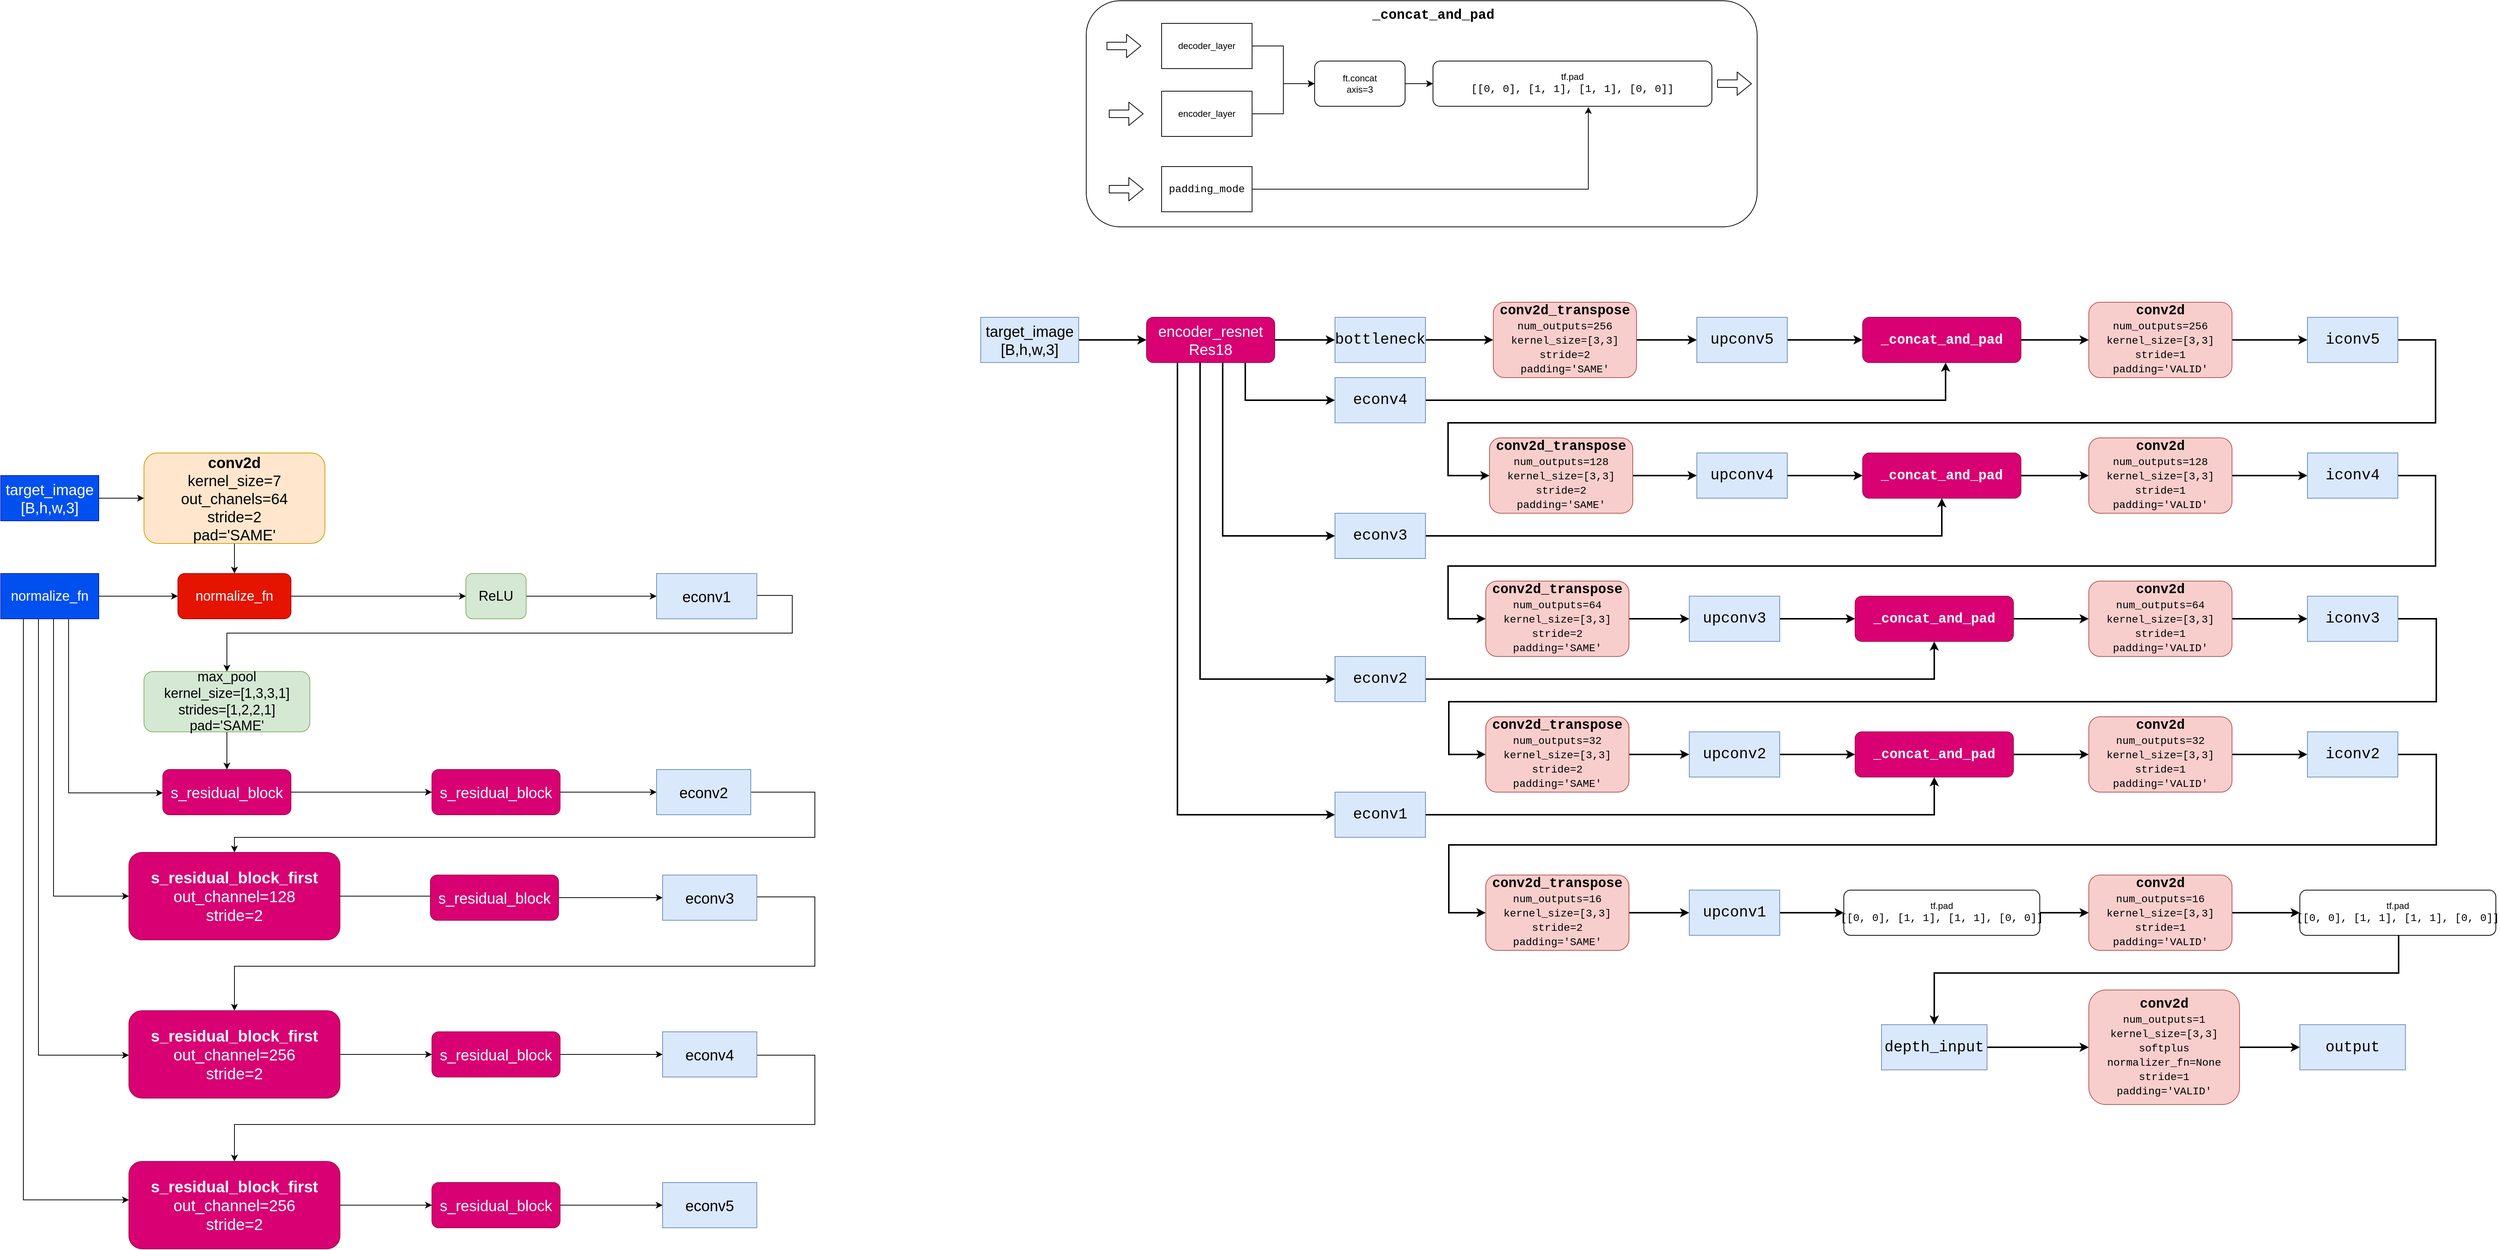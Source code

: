 <mxfile version="12.2.2" type="device" pages="4"><diagram id="zLoeH3HhIRPsf8UOHyxm" name="depth_prediction_net"><mxGraphModel dx="4498" dy="2813" grid="1" gridSize="10" guides="1" tooltips="1" connect="1" arrows="1" fold="1" page="1" pageScale="1" pageWidth="827" pageHeight="1169" math="0" shadow="0"><root><mxCell id="0"/><mxCell id="1" parent="0"/><mxCell id="rZNilFolm7zbJAtzPnBp-29" value="" style="rounded=1;whiteSpace=wrap;html=1;" parent="1" vertex="1"><mxGeometry x="-10" y="-220" width="890" height="300" as="geometry"/></mxCell><mxCell id="rZNilFolm7zbJAtzPnBp-3" style="edgeStyle=orthogonalEdgeStyle;rounded=0;orthogonalLoop=1;jettySize=auto;html=1;strokeWidth=2;" parent="1" source="rZNilFolm7zbJAtzPnBp-1" target="rZNilFolm7zbJAtzPnBp-2" edge="1"><mxGeometry relative="1" as="geometry"/></mxCell><mxCell id="rZNilFolm7zbJAtzPnBp-1" value="&lt;font style=&quot;font-size: 20px&quot;&gt;target_image&lt;br&gt;[B,h,w,3]&lt;/font&gt;" style="rounded=0;whiteSpace=wrap;html=1;fillColor=#dae8fc;strokeColor=#6c8ebf;" parent="1" vertex="1"><mxGeometry x="-150" y="200" width="130" height="60" as="geometry"/></mxCell><mxCell id="rZNilFolm7zbJAtzPnBp-5" style="edgeStyle=orthogonalEdgeStyle;rounded=0;orthogonalLoop=1;jettySize=auto;html=1;strokeWidth=2;" parent="1" source="rZNilFolm7zbJAtzPnBp-2" target="rZNilFolm7zbJAtzPnBp-4" edge="1"><mxGeometry relative="1" as="geometry"/></mxCell><mxCell id="rZNilFolm7zbJAtzPnBp-10" style="edgeStyle=orthogonalEdgeStyle;rounded=0;orthogonalLoop=1;jettySize=auto;html=1;strokeWidth=2;" parent="1" source="rZNilFolm7zbJAtzPnBp-2" target="rZNilFolm7zbJAtzPnBp-6" edge="1"><mxGeometry relative="1" as="geometry"><Array as="points"><mxPoint x="201" y="310"/></Array></mxGeometry></mxCell><mxCell id="rZNilFolm7zbJAtzPnBp-11" style="edgeStyle=orthogonalEdgeStyle;rounded=0;orthogonalLoop=1;jettySize=auto;html=1;strokeWidth=2;" parent="1" source="rZNilFolm7zbJAtzPnBp-2" target="rZNilFolm7zbJAtzPnBp-7" edge="1"><mxGeometry relative="1" as="geometry"><Array as="points"><mxPoint x="171" y="490"/></Array></mxGeometry></mxCell><mxCell id="rZNilFolm7zbJAtzPnBp-12" style="edgeStyle=orthogonalEdgeStyle;rounded=0;orthogonalLoop=1;jettySize=auto;html=1;strokeWidth=2;" parent="1" source="rZNilFolm7zbJAtzPnBp-2" target="rZNilFolm7zbJAtzPnBp-37" edge="1"><mxGeometry relative="1" as="geometry"><mxPoint x="320.0" y="570.667" as="targetPoint"/><Array as="points"><mxPoint x="141" y="680"/></Array></mxGeometry></mxCell><mxCell id="rZNilFolm7zbJAtzPnBp-13" style="edgeStyle=orthogonalEdgeStyle;rounded=0;orthogonalLoop=1;jettySize=auto;html=1;strokeWidth=2;" parent="1" source="rZNilFolm7zbJAtzPnBp-2" target="rZNilFolm7zbJAtzPnBp-38" edge="1"><mxGeometry relative="1" as="geometry"><mxPoint x="320.0" y="680.667" as="targetPoint"/><Array as="points"><mxPoint x="111" y="860"/></Array></mxGeometry></mxCell><mxCell id="rZNilFolm7zbJAtzPnBp-2" value="&lt;span style=&quot;white-space: normal&quot;&gt;&lt;font style=&quot;font-size: 20px&quot;&gt;encoder_resnet&lt;br&gt;Res18&lt;br&gt;&lt;/font&gt;&lt;/span&gt;" style="rounded=1;whiteSpace=wrap;html=1;fillColor=#d80073;strokeColor=#A50040;fontColor=#ffffff;" parent="1" vertex="1"><mxGeometry x="70" y="200" width="170" height="60" as="geometry"/></mxCell><mxCell id="rZNilFolm7zbJAtzPnBp-15" style="edgeStyle=orthogonalEdgeStyle;rounded=0;orthogonalLoop=1;jettySize=auto;html=1;strokeWidth=2;" parent="1" source="rZNilFolm7zbJAtzPnBp-4" target="rZNilFolm7zbJAtzPnBp-14" edge="1"><mxGeometry relative="1" as="geometry"/></mxCell><mxCell id="rZNilFolm7zbJAtzPnBp-4" value="&lt;div style=&quot;font-family: &amp;#34;consolas&amp;#34; , &amp;#34;courier new&amp;#34; , monospace ; line-height: 19px ; white-space: pre&quot;&gt;&lt;font style=&quot;font-size: 20px&quot;&gt;bottleneck&lt;/font&gt;&lt;/div&gt;" style="rounded=0;whiteSpace=wrap;html=1;fillColor=#dae8fc;strokeColor=#6c8ebf;" parent="1" vertex="1"><mxGeometry x="320" y="200" width="120" height="60" as="geometry"/></mxCell><mxCell id="rZNilFolm7zbJAtzPnBp-39" style="edgeStyle=orthogonalEdgeStyle;rounded=0;orthogonalLoop=1;jettySize=auto;html=1;strokeWidth=2;" parent="1" source="rZNilFolm7zbJAtzPnBp-6" target="rZNilFolm7zbJAtzPnBp-36" edge="1"><mxGeometry relative="1" as="geometry"><Array as="points"><mxPoint x="1130" y="310"/></Array></mxGeometry></mxCell><mxCell id="rZNilFolm7zbJAtzPnBp-6" value="&lt;div style=&quot;font-family: &amp;#34;consolas&amp;#34; , &amp;#34;courier new&amp;#34; , monospace ; line-height: 19px ; white-space: pre&quot;&gt;&lt;font style=&quot;font-size: 20px&quot;&gt;econv4&lt;/font&gt;&lt;/div&gt;" style="rounded=0;whiteSpace=wrap;html=1;fillColor=#dae8fc;strokeColor=#6c8ebf;" parent="1" vertex="1"><mxGeometry x="320" y="280" width="120" height="60" as="geometry"/></mxCell><mxCell id="tKypHKVS-_tjqtIrZ44N-6" style="edgeStyle=orthogonalEdgeStyle;rounded=0;orthogonalLoop=1;jettySize=auto;html=1;strokeWidth=2;" parent="1" source="rZNilFolm7zbJAtzPnBp-7" target="tKypHKVS-_tjqtIrZ44N-4" edge="1"><mxGeometry relative="1" as="geometry"/></mxCell><mxCell id="rZNilFolm7zbJAtzPnBp-7" value="&lt;div style=&quot;font-family: &amp;#34;consolas&amp;#34; , &amp;#34;courier new&amp;#34; , monospace ; line-height: 19px ; white-space: pre&quot;&gt;&lt;font style=&quot;font-size: 20px&quot;&gt;econv3&lt;/font&gt;&lt;/div&gt;" style="rounded=0;whiteSpace=wrap;html=1;fillColor=#dae8fc;strokeColor=#6c8ebf;" parent="1" vertex="1"><mxGeometry x="320" y="460" width="120" height="60" as="geometry"/></mxCell><mxCell id="rZNilFolm7zbJAtzPnBp-17" style="edgeStyle=orthogonalEdgeStyle;rounded=0;orthogonalLoop=1;jettySize=auto;html=1;strokeWidth=2;" parent="1" source="rZNilFolm7zbJAtzPnBp-14" target="rZNilFolm7zbJAtzPnBp-16" edge="1"><mxGeometry relative="1" as="geometry"/></mxCell><mxCell id="rZNilFolm7zbJAtzPnBp-14" value="&lt;div style=&quot;font-family: &amp;#34;consolas&amp;#34; , &amp;#34;courier new&amp;#34; , monospace ; line-height: 19px ; white-space: pre&quot;&gt;&lt;font style=&quot;font-size: 18px&quot;&gt;&lt;b&gt;conv2d_transpose&lt;/b&gt;&lt;/font&gt;&lt;/div&gt;&lt;div style=&quot;font-family: &amp;#34;consolas&amp;#34; , &amp;#34;courier new&amp;#34; , monospace ; font-size: 14px ; line-height: 19px ; white-space: pre&quot;&gt;num_outputs=256&lt;/div&gt;&lt;div style=&quot;font-family: &amp;#34;consolas&amp;#34; , &amp;#34;courier new&amp;#34; , monospace ; font-size: 14px ; line-height: 19px ; white-space: pre&quot;&gt;kernel_size=[3,3]&lt;/div&gt;&lt;div style=&quot;font-family: &amp;#34;consolas&amp;#34; , &amp;#34;courier new&amp;#34; , monospace ; font-size: 14px ; line-height: 19px ; white-space: pre&quot;&gt;stride=2&lt;/div&gt;&lt;div style=&quot;font-family: &amp;#34;consolas&amp;#34; , &amp;#34;courier new&amp;#34; , monospace ; font-size: 14px ; line-height: 19px ; white-space: pre&quot;&gt;padding='SAME'&lt;/div&gt;" style="rounded=1;whiteSpace=wrap;html=1;fillColor=#f8cecc;strokeColor=#b85450;" parent="1" vertex="1"><mxGeometry x="530" y="180" width="190" height="100" as="geometry"/></mxCell><mxCell id="rZNilFolm7zbJAtzPnBp-40" style="edgeStyle=orthogonalEdgeStyle;rounded=0;orthogonalLoop=1;jettySize=auto;html=1;strokeWidth=2;" parent="1" source="rZNilFolm7zbJAtzPnBp-16" target="rZNilFolm7zbJAtzPnBp-36" edge="1"><mxGeometry relative="1" as="geometry"/></mxCell><mxCell id="rZNilFolm7zbJAtzPnBp-16" value="&lt;div style=&quot;font-family: &amp;#34;consolas&amp;#34; , &amp;#34;courier new&amp;#34; , monospace ; line-height: 19px ; white-space: pre&quot;&gt;&lt;font style=&quot;font-size: 20px&quot;&gt;upconv5&lt;/font&gt;&lt;/div&gt;" style="rounded=0;whiteSpace=wrap;html=1;fillColor=#dae8fc;strokeColor=#6c8ebf;" parent="1" vertex="1"><mxGeometry x="800" y="200" width="120" height="60" as="geometry"/></mxCell><mxCell id="rZNilFolm7zbJAtzPnBp-43" style="edgeStyle=orthogonalEdgeStyle;rounded=0;orthogonalLoop=1;jettySize=auto;html=1;strokeWidth=2;" parent="1" source="rZNilFolm7zbJAtzPnBp-18" target="rZNilFolm7zbJAtzPnBp-42" edge="1"><mxGeometry relative="1" as="geometry"/></mxCell><mxCell id="rZNilFolm7zbJAtzPnBp-18" value="&lt;div style=&quot;font-family: &amp;#34;consolas&amp;#34; , &amp;#34;courier new&amp;#34; , monospace ; line-height: 19px ; white-space: pre&quot;&gt;&lt;font style=&quot;font-size: 18px&quot;&gt;&lt;b&gt;conv2d&lt;/b&gt;&lt;/font&gt;&lt;/div&gt;&lt;div style=&quot;font-family: &amp;#34;consolas&amp;#34; , &amp;#34;courier new&amp;#34; , monospace ; font-size: 14px ; line-height: 19px ; white-space: pre&quot;&gt;num_outputs=256&lt;/div&gt;&lt;div style=&quot;font-family: &amp;#34;consolas&amp;#34; , &amp;#34;courier new&amp;#34; , monospace ; font-size: 14px ; line-height: 19px ; white-space: pre&quot;&gt;kernel_size=[3,3]&lt;/div&gt;&lt;div style=&quot;font-family: &amp;#34;consolas&amp;#34; , &amp;#34;courier new&amp;#34; , monospace ; font-size: 14px ; line-height: 19px ; white-space: pre&quot;&gt;stride=1&lt;/div&gt;&lt;div style=&quot;font-family: &amp;#34;consolas&amp;#34; , &amp;#34;courier new&amp;#34; , monospace ; font-size: 14px ; line-height: 19px ; white-space: pre&quot;&gt;padding='VALID'&lt;/div&gt;" style="rounded=1;whiteSpace=wrap;html=1;fillColor=#f8cecc;strokeColor=#b85450;" parent="1" vertex="1"><mxGeometry x="1320" y="180" width="190" height="100" as="geometry"/></mxCell><mxCell id="rZNilFolm7zbJAtzPnBp-22" style="edgeStyle=orthogonalEdgeStyle;rounded=0;orthogonalLoop=1;jettySize=auto;html=1;" parent="1" source="rZNilFolm7zbJAtzPnBp-19" target="rZNilFolm7zbJAtzPnBp-21" edge="1"><mxGeometry relative="1" as="geometry"/></mxCell><mxCell id="rZNilFolm7zbJAtzPnBp-19" value="decoder_layer" style="rounded=0;whiteSpace=wrap;html=1;" parent="1" vertex="1"><mxGeometry x="90" y="-190" width="120" height="60" as="geometry"/></mxCell><mxCell id="rZNilFolm7zbJAtzPnBp-23" style="edgeStyle=orthogonalEdgeStyle;rounded=0;orthogonalLoop=1;jettySize=auto;html=1;" parent="1" source="rZNilFolm7zbJAtzPnBp-20" target="rZNilFolm7zbJAtzPnBp-21" edge="1"><mxGeometry relative="1" as="geometry"/></mxCell><mxCell id="rZNilFolm7zbJAtzPnBp-20" value="encoder_layer" style="rounded=0;whiteSpace=wrap;html=1;" parent="1" vertex="1"><mxGeometry x="90" y="-100" width="120" height="60" as="geometry"/></mxCell><mxCell id="rZNilFolm7zbJAtzPnBp-27" style="edgeStyle=orthogonalEdgeStyle;rounded=0;orthogonalLoop=1;jettySize=auto;html=1;" parent="1" source="rZNilFolm7zbJAtzPnBp-21" target="rZNilFolm7zbJAtzPnBp-24" edge="1"><mxGeometry relative="1" as="geometry"/></mxCell><mxCell id="rZNilFolm7zbJAtzPnBp-21" value="ft.concat&lt;br&gt;axis=3" style="rounded=1;whiteSpace=wrap;html=1;" parent="1" vertex="1"><mxGeometry x="293" y="-140" width="120" height="60" as="geometry"/></mxCell><mxCell id="rZNilFolm7zbJAtzPnBp-24" value="tf.pad&lt;br&gt;&lt;div style=&quot;font-family: &amp;#34;consolas&amp;#34; , &amp;#34;courier new&amp;#34; , monospace ; font-size: 14px ; line-height: 19px ; white-space: pre&quot;&gt;[[0,&amp;nbsp;0],&amp;nbsp;[1,&amp;nbsp;1],&amp;nbsp;[1,&amp;nbsp;1],&amp;nbsp;[0,&amp;nbsp;0]]&lt;/div&gt;" style="rounded=1;whiteSpace=wrap;html=1;" parent="1" vertex="1"><mxGeometry x="450" y="-140" width="370" height="60" as="geometry"/></mxCell><mxCell id="rZNilFolm7zbJAtzPnBp-26" style="edgeStyle=orthogonalEdgeStyle;rounded=0;orthogonalLoop=1;jettySize=auto;html=1;entryX=0.557;entryY=1.017;entryDx=0;entryDy=0;entryPerimeter=0;" parent="1" source="rZNilFolm7zbJAtzPnBp-25" target="rZNilFolm7zbJAtzPnBp-24" edge="1"><mxGeometry relative="1" as="geometry"/></mxCell><mxCell id="rZNilFolm7zbJAtzPnBp-25" value="&lt;div style=&quot;font-family: &amp;#34;consolas&amp;#34; , &amp;#34;courier new&amp;#34; , monospace ; font-size: 14px ; line-height: 19px ; white-space: pre&quot;&gt;padding_mode&lt;/div&gt;" style="rounded=0;whiteSpace=wrap;html=1;" parent="1" vertex="1"><mxGeometry x="90" width="120" height="60" as="geometry"/></mxCell><mxCell id="rZNilFolm7zbJAtzPnBp-30" value="&lt;div style=&quot;font-family: &amp;#34;consolas&amp;#34; , &amp;#34;courier new&amp;#34; , monospace ; line-height: 19px ; white-space: pre&quot;&gt;&lt;font style=&quot;font-size: 18px&quot;&gt;&lt;b&gt;_concat_and_pad&lt;/b&gt;&lt;/font&gt;&lt;/div&gt;" style="text;html=1;strokeColor=none;fillColor=none;align=center;verticalAlign=middle;whiteSpace=wrap;rounded=0;" parent="1" vertex="1"><mxGeometry x="346.5" y="-210" width="207" height="20" as="geometry"/></mxCell><mxCell id="rZNilFolm7zbJAtzPnBp-31" value="" style="shape=flexArrow;endArrow=classic;html=1;" parent="1" edge="1"><mxGeometry width="50" height="50" relative="1" as="geometry"><mxPoint x="17" y="-160" as="sourcePoint"/><mxPoint x="63" y="-160" as="targetPoint"/></mxGeometry></mxCell><mxCell id="rZNilFolm7zbJAtzPnBp-33" value="" style="shape=flexArrow;endArrow=classic;html=1;" parent="1" edge="1"><mxGeometry width="50" height="50" relative="1" as="geometry"><mxPoint x="20" y="-70" as="sourcePoint"/><mxPoint x="66" y="-70" as="targetPoint"/></mxGeometry></mxCell><mxCell id="rZNilFolm7zbJAtzPnBp-34" value="" style="shape=flexArrow;endArrow=classic;html=1;" parent="1" edge="1"><mxGeometry width="50" height="50" relative="1" as="geometry"><mxPoint x="20" y="30" as="sourcePoint"/><mxPoint x="66" y="30" as="targetPoint"/></mxGeometry></mxCell><mxCell id="rZNilFolm7zbJAtzPnBp-35" value="" style="shape=flexArrow;endArrow=classic;html=1;" parent="1" edge="1"><mxGeometry width="50" height="50" relative="1" as="geometry"><mxPoint x="827" y="-110" as="sourcePoint"/><mxPoint x="873" y="-110" as="targetPoint"/></mxGeometry></mxCell><mxCell id="rZNilFolm7zbJAtzPnBp-41" style="edgeStyle=orthogonalEdgeStyle;rounded=0;orthogonalLoop=1;jettySize=auto;html=1;strokeWidth=2;" parent="1" source="rZNilFolm7zbJAtzPnBp-36" target="rZNilFolm7zbJAtzPnBp-18" edge="1"><mxGeometry relative="1" as="geometry"/></mxCell><mxCell id="rZNilFolm7zbJAtzPnBp-36" value="&lt;b style=&quot;font-family: &amp;#34;consolas&amp;#34; , &amp;#34;courier new&amp;#34; , monospace ; font-size: 18px ; white-space: pre&quot;&gt;_concat_and_pad&lt;/b&gt;" style="rounded=1;whiteSpace=wrap;html=1;fillColor=#d80073;strokeColor=#A50040;fontColor=#ffffff;" parent="1" vertex="1"><mxGeometry x="1020" y="200" width="210" height="60" as="geometry"/></mxCell><mxCell id="tKypHKVS-_tjqtIrZ44N-28" style="edgeStyle=orthogonalEdgeStyle;rounded=0;orthogonalLoop=1;jettySize=auto;html=1;strokeWidth=2;" parent="1" source="rZNilFolm7zbJAtzPnBp-37" target="tKypHKVS-_tjqtIrZ44N-16" edge="1"><mxGeometry relative="1" as="geometry"/></mxCell><mxCell id="rZNilFolm7zbJAtzPnBp-37" value="&lt;div style=&quot;font-family: &amp;#34;consolas&amp;#34; , &amp;#34;courier new&amp;#34; , monospace ; line-height: 19px ; white-space: pre&quot;&gt;&lt;font style=&quot;font-size: 20px&quot;&gt;econv2&lt;/font&gt;&lt;/div&gt;" style="rounded=0;whiteSpace=wrap;html=1;fillColor=#dae8fc;strokeColor=#6c8ebf;" parent="1" vertex="1"><mxGeometry x="320" y="650" width="120" height="60" as="geometry"/></mxCell><mxCell id="tKypHKVS-_tjqtIrZ44N-34" style="edgeStyle=orthogonalEdgeStyle;rounded=0;orthogonalLoop=1;jettySize=auto;html=1;strokeWidth=2;" parent="1" source="rZNilFolm7zbJAtzPnBp-38" target="tKypHKVS-_tjqtIrZ44N-25" edge="1"><mxGeometry relative="1" as="geometry"><Array as="points"><mxPoint x="1115" y="860"/></Array></mxGeometry></mxCell><mxCell id="rZNilFolm7zbJAtzPnBp-38" value="&lt;div style=&quot;font-family: &amp;#34;consolas&amp;#34; , &amp;#34;courier new&amp;#34; , monospace ; line-height: 19px ; white-space: pre&quot;&gt;&lt;font style=&quot;font-size: 20px&quot;&gt;econv1&lt;/font&gt;&lt;/div&gt;" style="rounded=0;whiteSpace=wrap;html=1;fillColor=#dae8fc;strokeColor=#6c8ebf;" parent="1" vertex="1"><mxGeometry x="320" y="830" width="120" height="60" as="geometry"/></mxCell><mxCell id="tKypHKVS-_tjqtIrZ44N-7" style="edgeStyle=orthogonalEdgeStyle;rounded=0;orthogonalLoop=1;jettySize=auto;html=1;strokeWidth=2;" parent="1" source="rZNilFolm7zbJAtzPnBp-42" target="tKypHKVS-_tjqtIrZ44N-2" edge="1"><mxGeometry relative="1" as="geometry"><Array as="points"><mxPoint x="1780" y="230"/><mxPoint x="1780" y="340"/><mxPoint x="470" y="340"/><mxPoint x="470" y="410"/></Array></mxGeometry></mxCell><mxCell id="rZNilFolm7zbJAtzPnBp-42" value="&lt;div style=&quot;font-family: &amp;#34;consolas&amp;#34; , &amp;#34;courier new&amp;#34; , monospace ; line-height: 19px ; white-space: pre&quot;&gt;&lt;font style=&quot;font-size: 20px&quot;&gt;iconv5&lt;/font&gt;&lt;/div&gt;" style="rounded=0;whiteSpace=wrap;html=1;fillColor=#dae8fc;strokeColor=#6c8ebf;" parent="1" vertex="1"><mxGeometry x="1610" y="200" width="120" height="60" as="geometry"/></mxCell><mxCell id="tKypHKVS-_tjqtIrZ44N-5" style="edgeStyle=orthogonalEdgeStyle;rounded=0;orthogonalLoop=1;jettySize=auto;html=1;strokeWidth=2;" parent="1" source="tKypHKVS-_tjqtIrZ44N-1" target="tKypHKVS-_tjqtIrZ44N-4" edge="1"><mxGeometry relative="1" as="geometry"/></mxCell><mxCell id="tKypHKVS-_tjqtIrZ44N-1" value="&lt;div style=&quot;font-family: &amp;#34;consolas&amp;#34; , &amp;#34;courier new&amp;#34; , monospace ; line-height: 19px ; white-space: pre&quot;&gt;&lt;font style=&quot;font-size: 20px&quot;&gt;upconv4&lt;/font&gt;&lt;/div&gt;" style="rounded=0;whiteSpace=wrap;html=1;fillColor=#dae8fc;strokeColor=#6c8ebf;" parent="1" vertex="1"><mxGeometry x="800" y="380" width="120" height="60" as="geometry"/></mxCell><mxCell id="tKypHKVS-_tjqtIrZ44N-3" style="edgeStyle=orthogonalEdgeStyle;rounded=0;orthogonalLoop=1;jettySize=auto;html=1;strokeWidth=2;" parent="1" source="tKypHKVS-_tjqtIrZ44N-2" target="tKypHKVS-_tjqtIrZ44N-1" edge="1"><mxGeometry relative="1" as="geometry"/></mxCell><mxCell id="tKypHKVS-_tjqtIrZ44N-2" value="&lt;div style=&quot;font-family: &amp;#34;consolas&amp;#34; , &amp;#34;courier new&amp;#34; , monospace ; line-height: 19px ; white-space: pre&quot;&gt;&lt;font style=&quot;font-size: 18px&quot;&gt;&lt;b&gt;conv2d_transpose&lt;/b&gt;&lt;/font&gt;&lt;/div&gt;&lt;div style=&quot;font-family: &amp;#34;consolas&amp;#34; , &amp;#34;courier new&amp;#34; , monospace ; font-size: 14px ; line-height: 19px ; white-space: pre&quot;&gt;num_outputs=128&lt;/div&gt;&lt;div style=&quot;font-family: &amp;#34;consolas&amp;#34; , &amp;#34;courier new&amp;#34; , monospace ; font-size: 14px ; line-height: 19px ; white-space: pre&quot;&gt;kernel_size=[3,3]&lt;/div&gt;&lt;div style=&quot;font-family: &amp;#34;consolas&amp;#34; , &amp;#34;courier new&amp;#34; , monospace ; font-size: 14px ; line-height: 19px ; white-space: pre&quot;&gt;stride=2&lt;/div&gt;&lt;div style=&quot;font-family: &amp;#34;consolas&amp;#34; , &amp;#34;courier new&amp;#34; , monospace ; font-size: 14px ; line-height: 19px ; white-space: pre&quot;&gt;padding='SAME'&lt;/div&gt;" style="rounded=1;whiteSpace=wrap;html=1;fillColor=#f8cecc;strokeColor=#b85450;" parent="1" vertex="1"><mxGeometry x="525" y="360" width="190" height="100" as="geometry"/></mxCell><mxCell id="tKypHKVS-_tjqtIrZ44N-9" style="edgeStyle=orthogonalEdgeStyle;rounded=0;orthogonalLoop=1;jettySize=auto;html=1;strokeWidth=2;" parent="1" source="tKypHKVS-_tjqtIrZ44N-4" target="tKypHKVS-_tjqtIrZ44N-8" edge="1"><mxGeometry relative="1" as="geometry"/></mxCell><mxCell id="tKypHKVS-_tjqtIrZ44N-4" value="&lt;b style=&quot;font-family: &amp;#34;consolas&amp;#34; , &amp;#34;courier new&amp;#34; , monospace ; font-size: 18px ; white-space: pre&quot;&gt;_concat_and_pad&lt;/b&gt;" style="rounded=1;whiteSpace=wrap;html=1;fillColor=#d80073;strokeColor=#A50040;fontColor=#ffffff;" parent="1" vertex="1"><mxGeometry x="1020" y="380" width="210" height="60" as="geometry"/></mxCell><mxCell id="tKypHKVS-_tjqtIrZ44N-11" style="edgeStyle=orthogonalEdgeStyle;rounded=0;orthogonalLoop=1;jettySize=auto;html=1;strokeWidth=2;" parent="1" source="tKypHKVS-_tjqtIrZ44N-8" target="tKypHKVS-_tjqtIrZ44N-10" edge="1"><mxGeometry relative="1" as="geometry"/></mxCell><mxCell id="tKypHKVS-_tjqtIrZ44N-8" value="&lt;div style=&quot;font-family: &amp;#34;consolas&amp;#34; , &amp;#34;courier new&amp;#34; , monospace ; line-height: 19px ; white-space: pre&quot;&gt;&lt;font style=&quot;font-size: 18px&quot;&gt;&lt;b&gt;conv2d&lt;/b&gt;&lt;/font&gt;&lt;/div&gt;&lt;div style=&quot;font-family: &amp;#34;consolas&amp;#34; , &amp;#34;courier new&amp;#34; , monospace ; font-size: 14px ; line-height: 19px ; white-space: pre&quot;&gt;num_outputs=128&lt;/div&gt;&lt;div style=&quot;font-family: &amp;#34;consolas&amp;#34; , &amp;#34;courier new&amp;#34; , monospace ; font-size: 14px ; line-height: 19px ; white-space: pre&quot;&gt;kernel_size=[3,3]&lt;/div&gt;&lt;div style=&quot;font-family: &amp;#34;consolas&amp;#34; , &amp;#34;courier new&amp;#34; , monospace ; font-size: 14px ; line-height: 19px ; white-space: pre&quot;&gt;stride=1&lt;/div&gt;&lt;div style=&quot;font-family: &amp;#34;consolas&amp;#34; , &amp;#34;courier new&amp;#34; , monospace ; font-size: 14px ; line-height: 19px ; white-space: pre&quot;&gt;padding='VALID'&lt;/div&gt;" style="rounded=1;whiteSpace=wrap;html=1;fillColor=#f8cecc;strokeColor=#b85450;" parent="1" vertex="1"><mxGeometry x="1320" y="360" width="190" height="100" as="geometry"/></mxCell><mxCell id="tKypHKVS-_tjqtIrZ44N-13" style="edgeStyle=orthogonalEdgeStyle;rounded=0;orthogonalLoop=1;jettySize=auto;html=1;strokeWidth=2;" parent="1" source="tKypHKVS-_tjqtIrZ44N-10" target="tKypHKVS-_tjqtIrZ44N-12" edge="1"><mxGeometry relative="1" as="geometry"><Array as="points"><mxPoint x="1780" y="410"/><mxPoint x="1780" y="530"/><mxPoint x="470" y="530"/><mxPoint x="470" y="600"/></Array></mxGeometry></mxCell><mxCell id="tKypHKVS-_tjqtIrZ44N-10" value="&lt;div style=&quot;font-family: &amp;#34;consolas&amp;#34; , &amp;#34;courier new&amp;#34; , monospace ; line-height: 19px ; white-space: pre&quot;&gt;&lt;font style=&quot;font-size: 20px&quot;&gt;iconv4&lt;/font&gt;&lt;/div&gt;" style="rounded=0;whiteSpace=wrap;html=1;fillColor=#dae8fc;strokeColor=#6c8ebf;" parent="1" vertex="1"><mxGeometry x="1610" y="380" width="120" height="60" as="geometry"/></mxCell><mxCell id="tKypHKVS-_tjqtIrZ44N-15" style="edgeStyle=orthogonalEdgeStyle;rounded=0;orthogonalLoop=1;jettySize=auto;html=1;strokeWidth=2;" parent="1" source="tKypHKVS-_tjqtIrZ44N-12" target="tKypHKVS-_tjqtIrZ44N-14" edge="1"><mxGeometry relative="1" as="geometry"/></mxCell><mxCell id="tKypHKVS-_tjqtIrZ44N-12" value="&lt;div style=&quot;font-family: &amp;#34;consolas&amp;#34; , &amp;#34;courier new&amp;#34; , monospace ; line-height: 19px ; white-space: pre&quot;&gt;&lt;font style=&quot;font-size: 18px&quot;&gt;&lt;b&gt;conv2d_transpose&lt;/b&gt;&lt;/font&gt;&lt;/div&gt;&lt;div style=&quot;font-family: &amp;#34;consolas&amp;#34; , &amp;#34;courier new&amp;#34; , monospace ; font-size: 14px ; line-height: 19px ; white-space: pre&quot;&gt;num_outputs=64&lt;/div&gt;&lt;div style=&quot;font-family: &amp;#34;consolas&amp;#34; , &amp;#34;courier new&amp;#34; , monospace ; font-size: 14px ; line-height: 19px ; white-space: pre&quot;&gt;kernel_size=[3,3]&lt;/div&gt;&lt;div style=&quot;font-family: &amp;#34;consolas&amp;#34; , &amp;#34;courier new&amp;#34; , monospace ; font-size: 14px ; line-height: 19px ; white-space: pre&quot;&gt;stride=2&lt;/div&gt;&lt;div style=&quot;font-family: &amp;#34;consolas&amp;#34; , &amp;#34;courier new&amp;#34; , monospace ; font-size: 14px ; line-height: 19px ; white-space: pre&quot;&gt;padding='SAME'&lt;/div&gt;" style="rounded=1;whiteSpace=wrap;html=1;fillColor=#f8cecc;strokeColor=#b85450;" parent="1" vertex="1"><mxGeometry x="520" y="550" width="190" height="100" as="geometry"/></mxCell><mxCell id="tKypHKVS-_tjqtIrZ44N-17" style="edgeStyle=orthogonalEdgeStyle;rounded=0;orthogonalLoop=1;jettySize=auto;html=1;strokeWidth=2;" parent="1" source="tKypHKVS-_tjqtIrZ44N-14" target="tKypHKVS-_tjqtIrZ44N-16" edge="1"><mxGeometry relative="1" as="geometry"/></mxCell><mxCell id="tKypHKVS-_tjqtIrZ44N-14" value="&lt;div style=&quot;font-family: &amp;#34;consolas&amp;#34; , &amp;#34;courier new&amp;#34; , monospace ; line-height: 19px ; white-space: pre&quot;&gt;&lt;font style=&quot;font-size: 20px&quot;&gt;upconv3&lt;/font&gt;&lt;/div&gt;" style="rounded=0;whiteSpace=wrap;html=1;fillColor=#dae8fc;strokeColor=#6c8ebf;" parent="1" vertex="1"><mxGeometry x="790" y="570" width="120" height="60" as="geometry"/></mxCell><mxCell id="tKypHKVS-_tjqtIrZ44N-19" style="edgeStyle=orthogonalEdgeStyle;rounded=0;orthogonalLoop=1;jettySize=auto;html=1;strokeWidth=2;" parent="1" source="tKypHKVS-_tjqtIrZ44N-16" target="tKypHKVS-_tjqtIrZ44N-18" edge="1"><mxGeometry relative="1" as="geometry"/></mxCell><mxCell id="tKypHKVS-_tjqtIrZ44N-16" value="&lt;b style=&quot;font-family: &amp;#34;consolas&amp;#34; , &amp;#34;courier new&amp;#34; , monospace ; font-size: 18px ; white-space: pre&quot;&gt;_concat_and_pad&lt;/b&gt;" style="rounded=1;whiteSpace=wrap;html=1;fillColor=#d80073;strokeColor=#A50040;fontColor=#ffffff;" parent="1" vertex="1"><mxGeometry x="1010" y="570" width="210" height="60" as="geometry"/></mxCell><mxCell id="tKypHKVS-_tjqtIrZ44N-21" style="edgeStyle=orthogonalEdgeStyle;rounded=0;orthogonalLoop=1;jettySize=auto;html=1;strokeWidth=2;" parent="1" source="tKypHKVS-_tjqtIrZ44N-18" target="tKypHKVS-_tjqtIrZ44N-20" edge="1"><mxGeometry relative="1" as="geometry"/></mxCell><mxCell id="tKypHKVS-_tjqtIrZ44N-18" value="&lt;div style=&quot;font-family: &amp;#34;consolas&amp;#34; , &amp;#34;courier new&amp;#34; , monospace ; line-height: 19px ; white-space: pre&quot;&gt;&lt;font style=&quot;font-size: 18px&quot;&gt;&lt;b&gt;conv2d&lt;/b&gt;&lt;/font&gt;&lt;/div&gt;&lt;div style=&quot;font-family: &amp;#34;consolas&amp;#34; , &amp;#34;courier new&amp;#34; , monospace ; font-size: 14px ; line-height: 19px ; white-space: pre&quot;&gt;num_outputs=64&lt;/div&gt;&lt;div style=&quot;font-family: &amp;#34;consolas&amp;#34; , &amp;#34;courier new&amp;#34; , monospace ; font-size: 14px ; line-height: 19px ; white-space: pre&quot;&gt;kernel_size=[3,3]&lt;/div&gt;&lt;div style=&quot;font-family: &amp;#34;consolas&amp;#34; , &amp;#34;courier new&amp;#34; , monospace ; font-size: 14px ; line-height: 19px ; white-space: pre&quot;&gt;stride=1&lt;/div&gt;&lt;div style=&quot;font-family: &amp;#34;consolas&amp;#34; , &amp;#34;courier new&amp;#34; , monospace ; font-size: 14px ; line-height: 19px ; white-space: pre&quot;&gt;padding='VALID'&lt;/div&gt;" style="rounded=1;whiteSpace=wrap;html=1;fillColor=#f8cecc;strokeColor=#b85450;" parent="1" vertex="1"><mxGeometry x="1320" y="550" width="190" height="100" as="geometry"/></mxCell><mxCell id="tKypHKVS-_tjqtIrZ44N-29" style="edgeStyle=orthogonalEdgeStyle;rounded=0;orthogonalLoop=1;jettySize=auto;html=1;strokeWidth=2;" parent="1" source="tKypHKVS-_tjqtIrZ44N-20" target="tKypHKVS-_tjqtIrZ44N-22" edge="1"><mxGeometry relative="1" as="geometry"><Array as="points"><mxPoint x="1781" y="600"/><mxPoint x="1781" y="710"/><mxPoint x="471" y="710"/><mxPoint x="471" y="780"/></Array></mxGeometry></mxCell><mxCell id="tKypHKVS-_tjqtIrZ44N-20" value="&lt;div style=&quot;font-family: &amp;#34;consolas&amp;#34; , &amp;#34;courier new&amp;#34; , monospace ; line-height: 19px ; white-space: pre&quot;&gt;&lt;font style=&quot;font-size: 20px&quot;&gt;iconv3&lt;/font&gt;&lt;/div&gt;" style="rounded=0;whiteSpace=wrap;html=1;fillColor=#dae8fc;strokeColor=#6c8ebf;" parent="1" vertex="1"><mxGeometry x="1610" y="570" width="120" height="60" as="geometry"/></mxCell><mxCell id="tKypHKVS-_tjqtIrZ44N-30" style="edgeStyle=orthogonalEdgeStyle;rounded=0;orthogonalLoop=1;jettySize=auto;html=1;strokeWidth=2;" parent="1" source="tKypHKVS-_tjqtIrZ44N-22" target="tKypHKVS-_tjqtIrZ44N-24" edge="1"><mxGeometry relative="1" as="geometry"/></mxCell><mxCell id="tKypHKVS-_tjqtIrZ44N-22" value="&lt;div style=&quot;font-family: &amp;#34;consolas&amp;#34; , &amp;#34;courier new&amp;#34; , monospace ; line-height: 19px ; white-space: pre&quot;&gt;&lt;font style=&quot;font-size: 18px&quot;&gt;&lt;b&gt;conv2d_transpose&lt;/b&gt;&lt;/font&gt;&lt;/div&gt;&lt;div style=&quot;font-family: &amp;#34;consolas&amp;#34; , &amp;#34;courier new&amp;#34; , monospace ; font-size: 14px ; line-height: 19px ; white-space: pre&quot;&gt;num_outputs=32&lt;/div&gt;&lt;div style=&quot;font-family: &amp;#34;consolas&amp;#34; , &amp;#34;courier new&amp;#34; , monospace ; font-size: 14px ; line-height: 19px ; white-space: pre&quot;&gt;kernel_size=[3,3]&lt;/div&gt;&lt;div style=&quot;font-family: &amp;#34;consolas&amp;#34; , &amp;#34;courier new&amp;#34; , monospace ; font-size: 14px ; line-height: 19px ; white-space: pre&quot;&gt;stride=2&lt;/div&gt;&lt;div style=&quot;font-family: &amp;#34;consolas&amp;#34; , &amp;#34;courier new&amp;#34; , monospace ; font-size: 14px ; line-height: 19px ; white-space: pre&quot;&gt;padding='SAME'&lt;/div&gt;" style="rounded=1;whiteSpace=wrap;html=1;fillColor=#f8cecc;strokeColor=#b85450;" parent="1" vertex="1"><mxGeometry x="520" y="730" width="190" height="100" as="geometry"/></mxCell><mxCell id="tKypHKVS-_tjqtIrZ44N-31" style="edgeStyle=orthogonalEdgeStyle;rounded=0;orthogonalLoop=1;jettySize=auto;html=1;strokeWidth=2;" parent="1" source="tKypHKVS-_tjqtIrZ44N-24" target="tKypHKVS-_tjqtIrZ44N-25" edge="1"><mxGeometry relative="1" as="geometry"/></mxCell><mxCell id="tKypHKVS-_tjqtIrZ44N-24" value="&lt;div style=&quot;font-family: &amp;#34;consolas&amp;#34; , &amp;#34;courier new&amp;#34; , monospace ; line-height: 19px ; white-space: pre&quot;&gt;&lt;font style=&quot;font-size: 20px&quot;&gt;upconv2&lt;/font&gt;&lt;/div&gt;" style="rounded=0;whiteSpace=wrap;html=1;fillColor=#dae8fc;strokeColor=#6c8ebf;" parent="1" vertex="1"><mxGeometry x="790" y="750" width="120" height="60" as="geometry"/></mxCell><mxCell id="tKypHKVS-_tjqtIrZ44N-32" style="edgeStyle=orthogonalEdgeStyle;rounded=0;orthogonalLoop=1;jettySize=auto;html=1;strokeWidth=2;" parent="1" source="tKypHKVS-_tjqtIrZ44N-25" target="tKypHKVS-_tjqtIrZ44N-26" edge="1"><mxGeometry relative="1" as="geometry"/></mxCell><mxCell id="tKypHKVS-_tjqtIrZ44N-25" value="&lt;b style=&quot;font-family: &amp;#34;consolas&amp;#34; , &amp;#34;courier new&amp;#34; , monospace ; font-size: 18px ; white-space: pre&quot;&gt;_concat_and_pad&lt;/b&gt;" style="rounded=1;whiteSpace=wrap;html=1;fillColor=#d80073;strokeColor=#A50040;fontColor=#ffffff;" parent="1" vertex="1"><mxGeometry x="1010" y="750" width="210" height="60" as="geometry"/></mxCell><mxCell id="tKypHKVS-_tjqtIrZ44N-33" style="edgeStyle=orthogonalEdgeStyle;rounded=0;orthogonalLoop=1;jettySize=auto;html=1;strokeWidth=2;" parent="1" source="tKypHKVS-_tjqtIrZ44N-26" target="tKypHKVS-_tjqtIrZ44N-27" edge="1"><mxGeometry relative="1" as="geometry"/></mxCell><mxCell id="tKypHKVS-_tjqtIrZ44N-26" value="&lt;div style=&quot;font-family: &amp;#34;consolas&amp;#34; , &amp;#34;courier new&amp;#34; , monospace ; line-height: 19px ; white-space: pre&quot;&gt;&lt;font style=&quot;font-size: 18px&quot;&gt;&lt;b&gt;conv2d&lt;/b&gt;&lt;/font&gt;&lt;/div&gt;&lt;div style=&quot;font-family: &amp;#34;consolas&amp;#34; , &amp;#34;courier new&amp;#34; , monospace ; font-size: 14px ; line-height: 19px ; white-space: pre&quot;&gt;num_outputs=32&lt;/div&gt;&lt;div style=&quot;font-family: &amp;#34;consolas&amp;#34; , &amp;#34;courier new&amp;#34; , monospace ; font-size: 14px ; line-height: 19px ; white-space: pre&quot;&gt;kernel_size=[3,3]&lt;/div&gt;&lt;div style=&quot;font-family: &amp;#34;consolas&amp;#34; , &amp;#34;courier new&amp;#34; , monospace ; font-size: 14px ; line-height: 19px ; white-space: pre&quot;&gt;stride=1&lt;/div&gt;&lt;div style=&quot;font-family: &amp;#34;consolas&amp;#34; , &amp;#34;courier new&amp;#34; , monospace ; font-size: 14px ; line-height: 19px ; white-space: pre&quot;&gt;padding='VALID'&lt;/div&gt;" style="rounded=1;whiteSpace=wrap;html=1;fillColor=#f8cecc;strokeColor=#b85450;" parent="1" vertex="1"><mxGeometry x="1320" y="730" width="190" height="100" as="geometry"/></mxCell><mxCell id="tKypHKVS-_tjqtIrZ44N-36" style="edgeStyle=orthogonalEdgeStyle;rounded=0;orthogonalLoop=1;jettySize=auto;html=1;strokeWidth=2;" parent="1" source="tKypHKVS-_tjqtIrZ44N-27" target="tKypHKVS-_tjqtIrZ44N-35" edge="1"><mxGeometry relative="1" as="geometry"><Array as="points"><mxPoint x="1781" y="780"/><mxPoint x="1781" y="900"/><mxPoint x="471" y="900"/><mxPoint x="471" y="990"/></Array></mxGeometry></mxCell><mxCell id="tKypHKVS-_tjqtIrZ44N-27" value="&lt;div style=&quot;font-family: &amp;#34;consolas&amp;#34; , &amp;#34;courier new&amp;#34; , monospace ; line-height: 19px ; white-space: pre&quot;&gt;&lt;font style=&quot;font-size: 20px&quot;&gt;iconv2&lt;/font&gt;&lt;/div&gt;" style="rounded=0;whiteSpace=wrap;html=1;fillColor=#dae8fc;strokeColor=#6c8ebf;" parent="1" vertex="1"><mxGeometry x="1610" y="750" width="120" height="60" as="geometry"/></mxCell><mxCell id="tKypHKVS-_tjqtIrZ44N-38" style="edgeStyle=orthogonalEdgeStyle;rounded=0;orthogonalLoop=1;jettySize=auto;html=1;strokeWidth=2;" parent="1" source="tKypHKVS-_tjqtIrZ44N-35" target="tKypHKVS-_tjqtIrZ44N-37" edge="1"><mxGeometry relative="1" as="geometry"/></mxCell><mxCell id="tKypHKVS-_tjqtIrZ44N-35" value="&lt;div style=&quot;font-family: &amp;#34;consolas&amp;#34; , &amp;#34;courier new&amp;#34; , monospace ; line-height: 19px ; white-space: pre&quot;&gt;&lt;font style=&quot;font-size: 18px&quot;&gt;&lt;b&gt;conv2d_transpose&lt;/b&gt;&lt;/font&gt;&lt;/div&gt;&lt;div style=&quot;font-family: &amp;#34;consolas&amp;#34; , &amp;#34;courier new&amp;#34; , monospace ; font-size: 14px ; line-height: 19px ; white-space: pre&quot;&gt;num_outputs=16&lt;/div&gt;&lt;div style=&quot;font-family: &amp;#34;consolas&amp;#34; , &amp;#34;courier new&amp;#34; , monospace ; font-size: 14px ; line-height: 19px ; white-space: pre&quot;&gt;kernel_size=[3,3]&lt;/div&gt;&lt;div style=&quot;font-family: &amp;#34;consolas&amp;#34; , &amp;#34;courier new&amp;#34; , monospace ; font-size: 14px ; line-height: 19px ; white-space: pre&quot;&gt;stride=2&lt;/div&gt;&lt;div style=&quot;font-family: &amp;#34;consolas&amp;#34; , &amp;#34;courier new&amp;#34; , monospace ; font-size: 14px ; line-height: 19px ; white-space: pre&quot;&gt;padding='SAME'&lt;/div&gt;" style="rounded=1;whiteSpace=wrap;html=1;fillColor=#f8cecc;strokeColor=#b85450;" parent="1" vertex="1"><mxGeometry x="520" y="940" width="190" height="100" as="geometry"/></mxCell><mxCell id="tKypHKVS-_tjqtIrZ44N-40" style="edgeStyle=orthogonalEdgeStyle;rounded=0;orthogonalLoop=1;jettySize=auto;html=1;strokeWidth=2;" parent="1" source="tKypHKVS-_tjqtIrZ44N-37" target="tKypHKVS-_tjqtIrZ44N-39" edge="1"><mxGeometry relative="1" as="geometry"/></mxCell><mxCell id="tKypHKVS-_tjqtIrZ44N-37" value="&lt;div style=&quot;font-family: &amp;#34;consolas&amp;#34; , &amp;#34;courier new&amp;#34; , monospace ; line-height: 19px ; white-space: pre&quot;&gt;&lt;font style=&quot;font-size: 20px&quot;&gt;upconv1&lt;/font&gt;&lt;/div&gt;" style="rounded=0;whiteSpace=wrap;html=1;fillColor=#dae8fc;strokeColor=#6c8ebf;" parent="1" vertex="1"><mxGeometry x="790" y="960" width="120" height="60" as="geometry"/></mxCell><mxCell id="tKypHKVS-_tjqtIrZ44N-42" style="edgeStyle=orthogonalEdgeStyle;rounded=0;orthogonalLoop=1;jettySize=auto;html=1;strokeWidth=2;" parent="1" source="tKypHKVS-_tjqtIrZ44N-39" target="tKypHKVS-_tjqtIrZ44N-41" edge="1"><mxGeometry relative="1" as="geometry"/></mxCell><mxCell id="tKypHKVS-_tjqtIrZ44N-39" value="tf.pad&lt;br&gt;&lt;div style=&quot;font-family: &amp;#34;consolas&amp;#34; , &amp;#34;courier new&amp;#34; , monospace ; font-size: 14px ; line-height: 19px ; white-space: pre&quot;&gt;[[0,&amp;nbsp;0],&amp;nbsp;[1,&amp;nbsp;1],&amp;nbsp;[1,&amp;nbsp;1],&amp;nbsp;[0,&amp;nbsp;0]]&lt;/div&gt;" style="rounded=1;whiteSpace=wrap;html=1;" parent="1" vertex="1"><mxGeometry x="995" y="960" width="260" height="60" as="geometry"/></mxCell><mxCell id="tKypHKVS-_tjqtIrZ44N-44" style="edgeStyle=orthogonalEdgeStyle;rounded=0;orthogonalLoop=1;jettySize=auto;html=1;strokeWidth=2;" parent="1" source="tKypHKVS-_tjqtIrZ44N-41" target="tKypHKVS-_tjqtIrZ44N-43" edge="1"><mxGeometry relative="1" as="geometry"/></mxCell><mxCell id="tKypHKVS-_tjqtIrZ44N-41" value="&lt;div style=&quot;font-family: &amp;#34;consolas&amp;#34; , &amp;#34;courier new&amp;#34; , monospace ; line-height: 19px ; white-space: pre&quot;&gt;&lt;font style=&quot;font-size: 18px&quot;&gt;&lt;b&gt;conv2d&lt;/b&gt;&lt;/font&gt;&lt;/div&gt;&lt;div style=&quot;font-family: &amp;#34;consolas&amp;#34; , &amp;#34;courier new&amp;#34; , monospace ; font-size: 14px ; line-height: 19px ; white-space: pre&quot;&gt;num_outputs=16&lt;/div&gt;&lt;div style=&quot;font-family: &amp;#34;consolas&amp;#34; , &amp;#34;courier new&amp;#34; , monospace ; font-size: 14px ; line-height: 19px ; white-space: pre&quot;&gt;kernel_size=[3,3]&lt;/div&gt;&lt;div style=&quot;font-family: &amp;#34;consolas&amp;#34; , &amp;#34;courier new&amp;#34; , monospace ; font-size: 14px ; line-height: 19px ; white-space: pre&quot;&gt;stride=1&lt;/div&gt;&lt;div style=&quot;font-family: &amp;#34;consolas&amp;#34; , &amp;#34;courier new&amp;#34; , monospace ; font-size: 14px ; line-height: 19px ; white-space: pre&quot;&gt;padding='VALID'&lt;/div&gt;" style="rounded=1;whiteSpace=wrap;html=1;fillColor=#f8cecc;strokeColor=#b85450;" parent="1" vertex="1"><mxGeometry x="1320" y="940" width="190" height="100" as="geometry"/></mxCell><mxCell id="tKypHKVS-_tjqtIrZ44N-46" style="edgeStyle=orthogonalEdgeStyle;rounded=0;orthogonalLoop=1;jettySize=auto;html=1;strokeWidth=2;" parent="1" source="tKypHKVS-_tjqtIrZ44N-43" target="tKypHKVS-_tjqtIrZ44N-45" edge="1"><mxGeometry relative="1" as="geometry"><Array as="points"><mxPoint x="1731" y="1070"/><mxPoint x="1115" y="1070"/></Array></mxGeometry></mxCell><mxCell id="tKypHKVS-_tjqtIrZ44N-43" value="tf.pad&lt;br&gt;&lt;div style=&quot;font-family: &amp;#34;consolas&amp;#34; , &amp;#34;courier new&amp;#34; , monospace ; font-size: 14px ; line-height: 19px ; white-space: pre&quot;&gt;[[0,&amp;nbsp;0],&amp;nbsp;[1,&amp;nbsp;1],&amp;nbsp;[1,&amp;nbsp;1],&amp;nbsp;[0,&amp;nbsp;0]]&lt;/div&gt;" style="rounded=1;whiteSpace=wrap;html=1;" parent="1" vertex="1"><mxGeometry x="1600" y="960" width="260" height="60" as="geometry"/></mxCell><mxCell id="tKypHKVS-_tjqtIrZ44N-48" style="edgeStyle=orthogonalEdgeStyle;rounded=0;orthogonalLoop=1;jettySize=auto;html=1;strokeWidth=2;" parent="1" source="tKypHKVS-_tjqtIrZ44N-45" target="tKypHKVS-_tjqtIrZ44N-47" edge="1"><mxGeometry relative="1" as="geometry"/></mxCell><mxCell id="tKypHKVS-_tjqtIrZ44N-45" value="&lt;div style=&quot;font-family: &amp;#34;consolas&amp;#34; , &amp;#34;courier new&amp;#34; , monospace ; line-height: 19px ; white-space: pre&quot;&gt;&lt;span style=&quot;font-size: 20px&quot;&gt;depth_input&lt;/span&gt;&lt;/div&gt;" style="rounded=0;whiteSpace=wrap;html=1;fillColor=#dae8fc;strokeColor=#6c8ebf;" parent="1" vertex="1"><mxGeometry x="1045" y="1138.5" width="140" height="60" as="geometry"/></mxCell><mxCell id="tKypHKVS-_tjqtIrZ44N-50" style="edgeStyle=orthogonalEdgeStyle;rounded=0;orthogonalLoop=1;jettySize=auto;html=1;strokeWidth=2;" parent="1" source="tKypHKVS-_tjqtIrZ44N-47" target="tKypHKVS-_tjqtIrZ44N-49" edge="1"><mxGeometry relative="1" as="geometry"/></mxCell><mxCell id="tKypHKVS-_tjqtIrZ44N-47" value="&lt;div style=&quot;font-family: &amp;#34;consolas&amp;#34; , &amp;#34;courier new&amp;#34; , monospace ; line-height: 19px ; white-space: pre&quot;&gt;&lt;font style=&quot;font-size: 18px&quot;&gt;&lt;b&gt;conv2d&lt;/b&gt;&lt;/font&gt;&lt;/div&gt;&lt;div style=&quot;font-family: &amp;#34;consolas&amp;#34; , &amp;#34;courier new&amp;#34; , monospace ; font-size: 14px ; line-height: 19px ; white-space: pre&quot;&gt;num_outputs=1&lt;/div&gt;&lt;div style=&quot;font-family: &amp;#34;consolas&amp;#34; , &amp;#34;courier new&amp;#34; , monospace ; font-size: 14px ; line-height: 19px ; white-space: pre&quot;&gt;kernel_size=[3,3]&lt;/div&gt;&lt;div style=&quot;font-family: &amp;#34;consolas&amp;#34; , &amp;#34;courier new&amp;#34; , monospace ; font-size: 14px ; line-height: 19px ; white-space: pre&quot;&gt;softplus&lt;/div&gt;&lt;div style=&quot;font-family: &amp;#34;consolas&amp;#34; , &amp;#34;courier new&amp;#34; , monospace ; font-size: 14px ; line-height: 19px ; white-space: pre&quot;&gt;normalizer_fn=None&lt;/div&gt;&lt;div style=&quot;font-family: &amp;#34;consolas&amp;#34; , &amp;#34;courier new&amp;#34; , monospace ; font-size: 14px ; line-height: 19px ; white-space: pre&quot;&gt;stride=1&lt;/div&gt;&lt;div style=&quot;font-family: &amp;#34;consolas&amp;#34; , &amp;#34;courier new&amp;#34; , monospace ; font-size: 14px ; line-height: 19px ; white-space: pre&quot;&gt;padding='VALID'&lt;/div&gt;" style="rounded=1;whiteSpace=wrap;html=1;fillColor=#f8cecc;strokeColor=#b85450;" parent="1" vertex="1"><mxGeometry x="1320" y="1092.5" width="200" height="152" as="geometry"/></mxCell><mxCell id="tKypHKVS-_tjqtIrZ44N-49" value="&lt;div style=&quot;font-family: &amp;#34;consolas&amp;#34; , &amp;#34;courier new&amp;#34; , monospace ; line-height: 19px ; white-space: pre&quot;&gt;&lt;span style=&quot;font-size: 20px&quot;&gt;output&lt;/span&gt;&lt;/div&gt;" style="rounded=0;whiteSpace=wrap;html=1;fillColor=#dae8fc;strokeColor=#6c8ebf;" parent="1" vertex="1"><mxGeometry x="1600" y="1138.5" width="140" height="60" as="geometry"/></mxCell><mxCell id="jLn8KdPwhRtK06E7AvVi-2" style="edgeStyle=orthogonalEdgeStyle;rounded=0;orthogonalLoop=1;jettySize=auto;html=1;" edge="1" parent="1" source="tKypHKVS-_tjqtIrZ44N-51" target="jLn8KdPwhRtK06E7AvVi-1"><mxGeometry relative="1" as="geometry"/></mxCell><mxCell id="tKypHKVS-_tjqtIrZ44N-51" value="&lt;font style=&quot;font-size: 20px&quot;&gt;target_image&lt;br&gt;[B,h,w,3]&lt;/font&gt;" style="rounded=0;whiteSpace=wrap;html=1;fillColor=#0050ef;strokeColor=#001DBC;fontColor=#ffffff;" parent="1" vertex="1"><mxGeometry x="-1450" y="410" width="130" height="60" as="geometry"/></mxCell><mxCell id="jLn8KdPwhRtK06E7AvVi-4" style="edgeStyle=orthogonalEdgeStyle;rounded=0;orthogonalLoop=1;jettySize=auto;html=1;" edge="1" parent="1" source="jLn8KdPwhRtK06E7AvVi-1" target="jLn8KdPwhRtK06E7AvVi-3"><mxGeometry relative="1" as="geometry"/></mxCell><mxCell id="jLn8KdPwhRtK06E7AvVi-1" value="&lt;font style=&quot;font-size: 20px&quot;&gt;&lt;b&gt;conv2d&lt;/b&gt;&lt;br&gt;kernel_size=7&lt;br&gt;out_chanels=64&lt;br&gt;stride=2&lt;br&gt;pad='SAME'&lt;/font&gt;" style="rounded=1;whiteSpace=wrap;html=1;fillColor=#ffe6cc;strokeColor=#d79b00;" vertex="1" parent="1"><mxGeometry x="-1260" y="380" width="240" height="120" as="geometry"/></mxCell><mxCell id="jLn8KdPwhRtK06E7AvVi-6" style="edgeStyle=orthogonalEdgeStyle;rounded=0;orthogonalLoop=1;jettySize=auto;html=1;" edge="1" parent="1" source="jLn8KdPwhRtK06E7AvVi-3" target="jLn8KdPwhRtK06E7AvVi-5"><mxGeometry relative="1" as="geometry"/></mxCell><mxCell id="jLn8KdPwhRtK06E7AvVi-3" value="&lt;font style=&quot;font-size: 18px&quot;&gt;normalize_fn&lt;/font&gt;" style="rounded=1;whiteSpace=wrap;html=1;fillColor=#e51400;strokeColor=#B20000;fontColor=#ffffff;" vertex="1" parent="1"><mxGeometry x="-1215" y="540" width="150" height="60" as="geometry"/></mxCell><mxCell id="jLn8KdPwhRtK06E7AvVi-19" style="edgeStyle=orthogonalEdgeStyle;rounded=0;orthogonalLoop=1;jettySize=auto;html=1;" edge="1" parent="1" source="jLn8KdPwhRtK06E7AvVi-5" target="jLn8KdPwhRtK06E7AvVi-18"><mxGeometry relative="1" as="geometry"/></mxCell><mxCell id="jLn8KdPwhRtK06E7AvVi-5" value="&lt;font style=&quot;font-size: 18px&quot;&gt;ReLU&lt;/font&gt;" style="rounded=1;whiteSpace=wrap;html=1;fillColor=#d5e8d4;strokeColor=#82b366;" vertex="1" parent="1"><mxGeometry x="-833" y="540" width="80" height="60" as="geometry"/></mxCell><mxCell id="Kq1-3XbOY_BTVD_2_FT5-35" style="edgeStyle=orthogonalEdgeStyle;rounded=0;orthogonalLoop=1;jettySize=auto;html=1;" edge="1" parent="1" source="jLn8KdPwhRtK06E7AvVi-7" target="opz_eE0uIQR1ruhH4B8x-1"><mxGeometry relative="1" as="geometry"/></mxCell><mxCell id="jLn8KdPwhRtK06E7AvVi-7" value="&lt;span style=&quot;font-size: 18px&quot;&gt;max_pool&lt;br&gt;kernel_size=[1,3,3,1]&lt;br&gt;strides=[1,2,2,1]&lt;br&gt;pad='SAME'&lt;br&gt;&lt;/span&gt;" style="rounded=1;whiteSpace=wrap;html=1;fillColor=#d5e8d4;strokeColor=#82b366;" vertex="1" parent="1"><mxGeometry x="-1260" y="670" width="220" height="80" as="geometry"/></mxCell><mxCell id="jLn8KdPwhRtK06E7AvVi-20" style="edgeStyle=orthogonalEdgeStyle;rounded=0;orthogonalLoop=1;jettySize=auto;html=1;" edge="1" parent="1" source="jLn8KdPwhRtK06E7AvVi-18" target="jLn8KdPwhRtK06E7AvVi-7"><mxGeometry relative="1" as="geometry"><Array as="points"><mxPoint x="-400" y="569"/><mxPoint x="-400" y="619"/><mxPoint x="-1150" y="619"/></Array></mxGeometry></mxCell><mxCell id="jLn8KdPwhRtK06E7AvVi-18" value="&lt;span style=&quot;font-size: 20px&quot;&gt;econv1&lt;/span&gt;" style="rounded=0;whiteSpace=wrap;html=1;fillColor=#dae8fc;strokeColor=#6c8ebf;" vertex="1" parent="1"><mxGeometry x="-580" y="540" width="133" height="60" as="geometry"/></mxCell><mxCell id="Kq1-3XbOY_BTVD_2_FT5-9" style="edgeStyle=orthogonalEdgeStyle;rounded=0;orthogonalLoop=1;jettySize=auto;html=1;" edge="1" parent="1" source="opz_eE0uIQR1ruhH4B8x-1" target="Kq1-3XbOY_BTVD_2_FT5-7"><mxGeometry relative="1" as="geometry"><Array as="points"><mxPoint x="-820" y="830"/><mxPoint x="-820" y="830"/></Array></mxGeometry></mxCell><mxCell id="opz_eE0uIQR1ruhH4B8x-1" value="&lt;font&gt;&lt;span style=&quot;font-size: 20px&quot;&gt;s_residual_block&lt;/span&gt;&lt;br&gt;&lt;/font&gt;" style="rounded=1;whiteSpace=wrap;html=1;fillColor=#d80073;strokeColor=#A50040;fontColor=#ffffff;" vertex="1" parent="1"><mxGeometry x="-1235" y="800" width="170" height="60" as="geometry"/></mxCell><mxCell id="Kq1-3XbOY_BTVD_2_FT5-16" style="edgeStyle=orthogonalEdgeStyle;rounded=0;orthogonalLoop=1;jettySize=auto;html=1;entryX=0.5;entryY=0;entryDx=0;entryDy=0;" edge="1" parent="1" source="Kq1-3XbOY_BTVD_2_FT5-1" target="Kq1-3XbOY_BTVD_2_FT5-14"><mxGeometry relative="1" as="geometry"><Array as="points"><mxPoint x="-795" y="968"/></Array></mxGeometry></mxCell><mxCell id="Kq1-3XbOY_BTVD_2_FT5-1" value="&lt;font style=&quot;font-size: 21px&quot;&gt;&lt;span&gt;&lt;b&gt;s_residual_block_first&lt;br&gt;&lt;/b&gt;&lt;/span&gt;out_channel=128&lt;br&gt;stride=2&lt;br&gt;&lt;/font&gt;" style="rounded=1;whiteSpace=wrap;html=1;fillColor=#d80073;strokeColor=#A50040;fontColor=#ffffff;" vertex="1" parent="1"><mxGeometry x="-1280" y="910" width="280" height="116" as="geometry"/></mxCell><mxCell id="Kq1-3XbOY_BTVD_2_FT5-4" style="edgeStyle=orthogonalEdgeStyle;rounded=0;orthogonalLoop=1;jettySize=auto;html=1;" edge="1" parent="1" source="Kq1-3XbOY_BTVD_2_FT5-5" target="opz_eE0uIQR1ruhH4B8x-1"><mxGeometry relative="1" as="geometry"><mxPoint x="-1310" y="1150.0" as="sourcePoint"/><Array as="points"><mxPoint x="-1360" y="831"/></Array></mxGeometry></mxCell><mxCell id="Kq1-3XbOY_BTVD_2_FT5-6" style="edgeStyle=orthogonalEdgeStyle;rounded=0;orthogonalLoop=1;jettySize=auto;html=1;" edge="1" parent="1" source="Kq1-3XbOY_BTVD_2_FT5-5" target="jLn8KdPwhRtK06E7AvVi-3"><mxGeometry relative="1" as="geometry"/></mxCell><mxCell id="Kq1-3XbOY_BTVD_2_FT5-19" style="edgeStyle=orthogonalEdgeStyle;rounded=0;orthogonalLoop=1;jettySize=auto;html=1;" edge="1" parent="1" source="Kq1-3XbOY_BTVD_2_FT5-5" target="Kq1-3XbOY_BTVD_2_FT5-18"><mxGeometry relative="1" as="geometry"><Array as="points"><mxPoint x="-1400" y="1179"/></Array></mxGeometry></mxCell><mxCell id="Kq1-3XbOY_BTVD_2_FT5-31" style="edgeStyle=orthogonalEdgeStyle;rounded=0;orthogonalLoop=1;jettySize=auto;html=1;" edge="1" parent="1" source="Kq1-3XbOY_BTVD_2_FT5-5" target="Kq1-3XbOY_BTVD_2_FT5-26"><mxGeometry relative="1" as="geometry"><Array as="points"><mxPoint x="-1420" y="1371"/></Array></mxGeometry></mxCell><mxCell id="Kq1-3XbOY_BTVD_2_FT5-33" style="edgeStyle=orthogonalEdgeStyle;rounded=0;orthogonalLoop=1;jettySize=auto;html=1;" edge="1" parent="1" source="Kq1-3XbOY_BTVD_2_FT5-5" target="Kq1-3XbOY_BTVD_2_FT5-1"><mxGeometry relative="1" as="geometry"><Array as="points"><mxPoint x="-1380" y="968"/></Array></mxGeometry></mxCell><mxCell id="Kq1-3XbOY_BTVD_2_FT5-5" value="&lt;span style=&quot;font-size: 18px&quot;&gt;normalize_fn&lt;/span&gt;" style="rounded=0;whiteSpace=wrap;html=1;fillColor=#0050ef;strokeColor=#001DBC;fontColor=#ffffff;" vertex="1" parent="1"><mxGeometry x="-1450" y="540" width="130" height="60" as="geometry"/></mxCell><mxCell id="Kq1-3XbOY_BTVD_2_FT5-32" style="edgeStyle=orthogonalEdgeStyle;rounded=0;orthogonalLoop=1;jettySize=auto;html=1;" edge="1" parent="1" source="Kq1-3XbOY_BTVD_2_FT5-7" target="Kq1-3XbOY_BTVD_2_FT5-10"><mxGeometry relative="1" as="geometry"/></mxCell><mxCell id="Kq1-3XbOY_BTVD_2_FT5-7" value="&lt;font&gt;&lt;span style=&quot;font-size: 20px&quot;&gt;s_residual_block&lt;/span&gt;&lt;br&gt;&lt;/font&gt;" style="rounded=1;whiteSpace=wrap;html=1;fillColor=#d80073;strokeColor=#A50040;fontColor=#ffffff;" vertex="1" parent="1"><mxGeometry x="-878" y="800" width="170" height="60" as="geometry"/></mxCell><mxCell id="Kq1-3XbOY_BTVD_2_FT5-12" style="edgeStyle=orthogonalEdgeStyle;rounded=0;orthogonalLoop=1;jettySize=auto;html=1;" edge="1" parent="1" source="Kq1-3XbOY_BTVD_2_FT5-10" target="Kq1-3XbOY_BTVD_2_FT5-1"><mxGeometry relative="1" as="geometry"><Array as="points"><mxPoint x="-370" y="830"/><mxPoint x="-370" y="890"/><mxPoint x="-1140" y="890"/></Array></mxGeometry></mxCell><mxCell id="Kq1-3XbOY_BTVD_2_FT5-10" value="&lt;span style=&quot;font-size: 20px&quot;&gt;econv2&lt;/span&gt;" style="rounded=0;whiteSpace=wrap;html=1;fillColor=#dae8fc;strokeColor=#6c8ebf;" vertex="1" parent="1"><mxGeometry x="-580" y="800" width="125" height="60" as="geometry"/></mxCell><mxCell id="Kq1-3XbOY_BTVD_2_FT5-34" style="edgeStyle=orthogonalEdgeStyle;rounded=0;orthogonalLoop=1;jettySize=auto;html=1;" edge="1" parent="1" source="Kq1-3XbOY_BTVD_2_FT5-14" target="Kq1-3XbOY_BTVD_2_FT5-15"><mxGeometry relative="1" as="geometry"/></mxCell><mxCell id="Kq1-3XbOY_BTVD_2_FT5-14" value="&lt;font&gt;&lt;span style=&quot;font-size: 20px&quot;&gt;s_residual_block&lt;/span&gt;&lt;br&gt;&lt;/font&gt;" style="rounded=1;whiteSpace=wrap;html=1;fillColor=#d80073;strokeColor=#A50040;fontColor=#ffffff;" vertex="1" parent="1"><mxGeometry x="-880" y="940" width="170" height="60" as="geometry"/></mxCell><mxCell id="Kq1-3XbOY_BTVD_2_FT5-20" style="edgeStyle=orthogonalEdgeStyle;rounded=0;orthogonalLoop=1;jettySize=auto;html=1;" edge="1" parent="1" source="Kq1-3XbOY_BTVD_2_FT5-15" target="Kq1-3XbOY_BTVD_2_FT5-18"><mxGeometry relative="1" as="geometry"><Array as="points"><mxPoint x="-370" y="969"/><mxPoint x="-370" y="1061"/><mxPoint x="-1140" y="1061"/></Array></mxGeometry></mxCell><mxCell id="Kq1-3XbOY_BTVD_2_FT5-15" value="&lt;span style=&quot;font-size: 20px&quot;&gt;econv3&lt;/span&gt;" style="rounded=0;whiteSpace=wrap;html=1;fillColor=#dae8fc;strokeColor=#6c8ebf;" vertex="1" parent="1"><mxGeometry x="-572" y="940" width="125" height="60" as="geometry"/></mxCell><mxCell id="Kq1-3XbOY_BTVD_2_FT5-24" style="edgeStyle=orthogonalEdgeStyle;rounded=0;orthogonalLoop=1;jettySize=auto;html=1;" edge="1" parent="1" source="Kq1-3XbOY_BTVD_2_FT5-18" target="Kq1-3XbOY_BTVD_2_FT5-22"><mxGeometry relative="1" as="geometry"/></mxCell><mxCell id="Kq1-3XbOY_BTVD_2_FT5-18" value="&lt;font style=&quot;font-size: 21px&quot;&gt;&lt;span&gt;&lt;b&gt;s_residual_block_first&lt;br&gt;&lt;/b&gt;&lt;/span&gt;out_channel=256&lt;br&gt;stride=2&lt;br&gt;&lt;/font&gt;" style="rounded=1;whiteSpace=wrap;html=1;fillColor=#d80073;strokeColor=#A50040;fontColor=#ffffff;" vertex="1" parent="1"><mxGeometry x="-1280" y="1120" width="280" height="116" as="geometry"/></mxCell><mxCell id="Kq1-3XbOY_BTVD_2_FT5-21" style="edgeStyle=orthogonalEdgeStyle;rounded=0;orthogonalLoop=1;jettySize=auto;html=1;" edge="1" source="Kq1-3XbOY_BTVD_2_FT5-22" target="Kq1-3XbOY_BTVD_2_FT5-23" parent="1"><mxGeometry relative="1" as="geometry"/></mxCell><mxCell id="Kq1-3XbOY_BTVD_2_FT5-22" value="&lt;font&gt;&lt;span style=&quot;font-size: 20px&quot;&gt;s_residual_block&lt;/span&gt;&lt;br&gt;&lt;/font&gt;" style="rounded=1;whiteSpace=wrap;html=1;fillColor=#d80073;strokeColor=#A50040;fontColor=#ffffff;" vertex="1" parent="1"><mxGeometry x="-878" y="1148" width="170" height="60" as="geometry"/></mxCell><mxCell id="Kq1-3XbOY_BTVD_2_FT5-30" style="edgeStyle=orthogonalEdgeStyle;rounded=0;orthogonalLoop=1;jettySize=auto;html=1;" edge="1" parent="1" source="Kq1-3XbOY_BTVD_2_FT5-23" target="Kq1-3XbOY_BTVD_2_FT5-26"><mxGeometry relative="1" as="geometry"><Array as="points"><mxPoint x="-370" y="1179"/><mxPoint x="-370" y="1271"/><mxPoint x="-1140" y="1271"/></Array></mxGeometry></mxCell><mxCell id="Kq1-3XbOY_BTVD_2_FT5-23" value="&lt;span style=&quot;font-size: 20px&quot;&gt;econv4&lt;/span&gt;" style="rounded=0;whiteSpace=wrap;html=1;fillColor=#dae8fc;strokeColor=#6c8ebf;" vertex="1" parent="1"><mxGeometry x="-572" y="1148" width="125" height="60" as="geometry"/></mxCell><mxCell id="Kq1-3XbOY_BTVD_2_FT5-25" style="edgeStyle=orthogonalEdgeStyle;rounded=0;orthogonalLoop=1;jettySize=auto;html=1;" edge="1" source="Kq1-3XbOY_BTVD_2_FT5-26" target="Kq1-3XbOY_BTVD_2_FT5-28" parent="1"><mxGeometry relative="1" as="geometry"/></mxCell><mxCell id="Kq1-3XbOY_BTVD_2_FT5-26" value="&lt;font style=&quot;font-size: 21px&quot;&gt;&lt;span&gt;&lt;b&gt;s_residual_block_first&lt;br&gt;&lt;/b&gt;&lt;/span&gt;out_channel=256&lt;br&gt;stride=2&lt;br&gt;&lt;/font&gt;" style="rounded=1;whiteSpace=wrap;html=1;fillColor=#d80073;strokeColor=#A50040;fontColor=#ffffff;" vertex="1" parent="1"><mxGeometry x="-1280" y="1320" width="280" height="116" as="geometry"/></mxCell><mxCell id="Kq1-3XbOY_BTVD_2_FT5-27" style="edgeStyle=orthogonalEdgeStyle;rounded=0;orthogonalLoop=1;jettySize=auto;html=1;" edge="1" source="Kq1-3XbOY_BTVD_2_FT5-28" target="Kq1-3XbOY_BTVD_2_FT5-29" parent="1"><mxGeometry relative="1" as="geometry"/></mxCell><mxCell id="Kq1-3XbOY_BTVD_2_FT5-28" value="&lt;font&gt;&lt;span style=&quot;font-size: 20px&quot;&gt;s_residual_block&lt;/span&gt;&lt;br&gt;&lt;/font&gt;" style="rounded=1;whiteSpace=wrap;html=1;fillColor=#d80073;strokeColor=#A50040;fontColor=#ffffff;" vertex="1" parent="1"><mxGeometry x="-878" y="1348" width="170" height="60" as="geometry"/></mxCell><mxCell id="Kq1-3XbOY_BTVD_2_FT5-29" value="&lt;span style=&quot;font-size: 20px&quot;&gt;econv5&lt;/span&gt;" style="rounded=0;whiteSpace=wrap;html=1;fillColor=#dae8fc;strokeColor=#6c8ebf;" vertex="1" parent="1"><mxGeometry x="-572" y="1348" width="125" height="60" as="geometry"/></mxCell></root></mxGraphModel></diagram><diagram id="OVb8B61012HiDatnIDKg" name="s_residual_block"><mxGraphModel dx="6166" dy="2343" grid="1" gridSize="10" guides="1" tooltips="1" connect="1" arrows="1" fold="1" page="1" pageScale="1" pageWidth="827" pageHeight="1169" math="0" shadow="0"><root><mxCell id="7ny_NSI_djYDDpSPpkzS-0"/><mxCell id="7ny_NSI_djYDDpSPpkzS-1" parent="7ny_NSI_djYDDpSPpkzS-0"/><mxCell id="EmY4MEUHrX4TPv95DdWL-11" value="" style="rounded=1;whiteSpace=wrap;html=1;arcSize=5;fillColor=none;" vertex="1" parent="7ny_NSI_djYDDpSPpkzS-1"><mxGeometry x="-3825" y="-330" width="905" height="1180" as="geometry"/></mxCell><mxCell id="O7mFZ8eF2QUv_IEagmUM-0" style="edgeStyle=orthogonalEdgeStyle;rounded=0;orthogonalLoop=1;jettySize=auto;html=1;" edge="1" parent="7ny_NSI_djYDDpSPpkzS-1" source="O7mFZ8eF2QUv_IEagmUM-1" target="EmY4MEUHrX4TPv95DdWL-0"><mxGeometry relative="1" as="geometry"><mxPoint x="-3234.571" y="40" as="targetPoint"/></mxGeometry></mxCell><mxCell id="O7mFZ8eF2QUv_IEagmUM-1" value="&lt;font style=&quot;font-size: 20px&quot;&gt;&lt;b&gt;conv2d&lt;/b&gt;&lt;br&gt;kernel_size=3&lt;br&gt;out_chanels=&lt;font color=&quot;#ff0000&quot;&gt;input.shape[-1]&lt;/font&gt;&lt;br&gt;stride=2&lt;br&gt;pad='SAME'&lt;/font&gt;" style="rounded=1;whiteSpace=wrap;html=1;fillColor=#ffe6cc;strokeColor=#d79b00;" vertex="1" parent="7ny_NSI_djYDDpSPpkzS-1"><mxGeometry x="-3375" y="-166" width="270" height="120" as="geometry"/></mxCell><mxCell id="O7mFZ8eF2QUv_IEagmUM-2" style="edgeStyle=orthogonalEdgeStyle;rounded=0;orthogonalLoop=1;jettySize=auto;html=1;" edge="1" parent="7ny_NSI_djYDDpSPpkzS-1" target="O7mFZ8eF2QUv_IEagmUM-5"><mxGeometry relative="1" as="geometry"><mxPoint x="-3159.0" y="69.857" as="sourcePoint"/></mxGeometry></mxCell><mxCell id="O7mFZ8eF2QUv_IEagmUM-4" style="edgeStyle=orthogonalEdgeStyle;rounded=0;orthogonalLoop=1;jettySize=auto;html=1;" edge="1" parent="7ny_NSI_djYDDpSPpkzS-1" source="O7mFZ8eF2QUv_IEagmUM-5" target="O7mFZ8eF2QUv_IEagmUM-7"><mxGeometry relative="1" as="geometry"/></mxCell><mxCell id="O7mFZ8eF2QUv_IEagmUM-5" value="&lt;font style=&quot;font-size: 18px&quot;&gt;ReLU&lt;/font&gt;" style="rounded=1;whiteSpace=wrap;html=1;fillColor=#d5e8d4;strokeColor=#82b366;" vertex="1" parent="7ny_NSI_djYDDpSPpkzS-1"><mxGeometry x="-3280" y="130" width="80" height="60" as="geometry"/></mxCell><mxCell id="EmY4MEUHrX4TPv95DdWL-8" style="edgeStyle=orthogonalEdgeStyle;rounded=0;orthogonalLoop=1;jettySize=auto;html=1;" edge="1" parent="7ny_NSI_djYDDpSPpkzS-1" source="O7mFZ8eF2QUv_IEagmUM-7" target="EmY4MEUHrX4TPv95DdWL-5"><mxGeometry relative="1" as="geometry"/></mxCell><mxCell id="O7mFZ8eF2QUv_IEagmUM-7" value="&lt;font style=&quot;font-size: 20px&quot;&gt;&lt;b&gt;conv2d&lt;/b&gt;&lt;br&gt;kernel_size=3&lt;br&gt;out_chanels=&lt;font color=&quot;#ff0000&quot;&gt;input.shape[-1]&lt;/font&gt;&lt;br&gt;stride=2&lt;br&gt;pad='SAME'&lt;/font&gt;" style="rounded=1;whiteSpace=wrap;html=1;fillColor=#ffe6cc;strokeColor=#d79b00;" vertex="1" parent="7ny_NSI_djYDDpSPpkzS-1"><mxGeometry x="-3375" y="274" width="270" height="120" as="geometry"/></mxCell><mxCell id="O7mFZ8eF2QUv_IEagmUM-10" style="edgeStyle=orthogonalEdgeStyle;rounded=0;orthogonalLoop=1;jettySize=auto;html=1;" edge="1" parent="7ny_NSI_djYDDpSPpkzS-1" source="O7mFZ8eF2QUv_IEagmUM-11" target="O7mFZ8eF2QUv_IEagmUM-14"><mxGeometry relative="1" as="geometry"/></mxCell><mxCell id="O7mFZ8eF2QUv_IEagmUM-11" value="&lt;font style=&quot;font-size: 18px&quot;&gt;ReLU&lt;/font&gt;" style="rounded=1;whiteSpace=wrap;html=1;fillColor=#d5e8d4;strokeColor=#82b366;" vertex="1" parent="7ny_NSI_djYDDpSPpkzS-1"><mxGeometry x="-3280" y="730" width="80" height="60" as="geometry"/></mxCell><mxCell id="O7mFZ8eF2QUv_IEagmUM-12" style="edgeStyle=orthogonalEdgeStyle;rounded=0;orthogonalLoop=1;jettySize=auto;html=1;" edge="1" parent="7ny_NSI_djYDDpSPpkzS-1" source="O7mFZ8eF2QUv_IEagmUM-13" target="O7mFZ8eF2QUv_IEagmUM-11"><mxGeometry relative="1" as="geometry"/></mxCell><mxCell id="O7mFZ8eF2QUv_IEagmUM-13" value="&lt;font style=&quot;font-size: 25px&quot;&gt;+&lt;/font&gt;" style="ellipse;whiteSpace=wrap;html=1;aspect=fixed;fillColor=#d5e8d4;strokeColor=#82b366;" vertex="1" parent="7ny_NSI_djYDDpSPpkzS-1"><mxGeometry x="-3260" y="630" width="40" height="40" as="geometry"/></mxCell><mxCell id="O7mFZ8eF2QUv_IEagmUM-14" value="&lt;span style=&quot;font-size: 20px&quot;&gt;out&lt;/span&gt;" style="rounded=0;whiteSpace=wrap;html=1;fillColor=#dae8fc;strokeColor=#6c8ebf;" vertex="1" parent="7ny_NSI_djYDDpSPpkzS-1"><mxGeometry x="-2860" y="730" width="125" height="60" as="geometry"/></mxCell><mxCell id="O7mFZ8eF2QUv_IEagmUM-20" style="edgeStyle=orthogonalEdgeStyle;rounded=0;orthogonalLoop=1;jettySize=auto;html=1;" edge="1" parent="7ny_NSI_djYDDpSPpkzS-1" source="O7mFZ8eF2QUv_IEagmUM-15" target="O7mFZ8eF2QUv_IEagmUM-19"><mxGeometry relative="1" as="geometry"/></mxCell><mxCell id="O7mFZ8eF2QUv_IEagmUM-25" style="edgeStyle=orthogonalEdgeStyle;rounded=0;orthogonalLoop=1;jettySize=auto;html=1;" edge="1" parent="7ny_NSI_djYDDpSPpkzS-1" source="O7mFZ8eF2QUv_IEagmUM-15" target="O7mFZ8eF2QUv_IEagmUM-1"><mxGeometry relative="1" as="geometry"><Array as="points"><mxPoint x="-3740" y="-240"/><mxPoint x="-3740" y="-106"/></Array></mxGeometry></mxCell><mxCell id="EmY4MEUHrX4TPv95DdWL-10" style="edgeStyle=orthogonalEdgeStyle;rounded=0;orthogonalLoop=1;jettySize=auto;html=1;" edge="1" parent="7ny_NSI_djYDDpSPpkzS-1" source="O7mFZ8eF2QUv_IEagmUM-15" target="O7mFZ8eF2QUv_IEagmUM-13"><mxGeometry relative="1" as="geometry"><Array as="points"><mxPoint x="-3790" y="-230"/><mxPoint x="-3790" y="650"/></Array></mxGeometry></mxCell><mxCell id="O7mFZ8eF2QUv_IEagmUM-15" value="&lt;span style=&quot;font-size: 20px&quot;&gt;input&lt;/span&gt;" style="rounded=0;whiteSpace=wrap;html=1;fillColor=#dae8fc;strokeColor=#6c8ebf;" vertex="1" parent="7ny_NSI_djYDDpSPpkzS-1"><mxGeometry x="-3984" y="-280" width="145" height="60" as="geometry"/></mxCell><mxCell id="EmY4MEUHrX4TPv95DdWL-1" style="edgeStyle=orthogonalEdgeStyle;rounded=0;orthogonalLoop=1;jettySize=auto;html=1;" edge="1" parent="7ny_NSI_djYDDpSPpkzS-1" source="O7mFZ8eF2QUv_IEagmUM-17" target="EmY4MEUHrX4TPv95DdWL-0"><mxGeometry relative="1" as="geometry"><Array as="points"><mxPoint x="-3580" y="50"/><mxPoint x="-3580" y="50"/></Array></mxGeometry></mxCell><mxCell id="EmY4MEUHrX4TPv95DdWL-6" style="edgeStyle=orthogonalEdgeStyle;rounded=0;orthogonalLoop=1;jettySize=auto;html=1;" edge="1" parent="7ny_NSI_djYDDpSPpkzS-1" source="O7mFZ8eF2QUv_IEagmUM-17" target="EmY4MEUHrX4TPv95DdWL-5"><mxGeometry relative="1" as="geometry"><Array as="points"><mxPoint x="-3690" y="30"/><mxPoint x="-3690" y="490"/></Array></mxGeometry></mxCell><mxCell id="O7mFZ8eF2QUv_IEagmUM-17" value="&lt;span style=&quot;font-size: 20px&quot;&gt;is training&lt;/span&gt;" style="rounded=0;whiteSpace=wrap;html=1;fillColor=#dae8fc;strokeColor=#6c8ebf;" vertex="1" parent="7ny_NSI_djYDDpSPpkzS-1"><mxGeometry x="-3987.5" width="145" height="60" as="geometry"/></mxCell><mxCell id="EmY4MEUHrX4TPv95DdWL-2" style="edgeStyle=orthogonalEdgeStyle;rounded=0;orthogonalLoop=1;jettySize=auto;html=1;" edge="1" parent="7ny_NSI_djYDDpSPpkzS-1" source="O7mFZ8eF2QUv_IEagmUM-18" target="EmY4MEUHrX4TPv95DdWL-0"><mxGeometry relative="1" as="geometry"><Array as="points"><mxPoint x="-3800" y="90"/><mxPoint x="-3800" y="90"/></Array></mxGeometry></mxCell><mxCell id="EmY4MEUHrX4TPv95DdWL-7" style="edgeStyle=orthogonalEdgeStyle;rounded=0;orthogonalLoop=1;jettySize=auto;html=1;" edge="1" parent="7ny_NSI_djYDDpSPpkzS-1" source="O7mFZ8eF2QUv_IEagmUM-18" target="EmY4MEUHrX4TPv95DdWL-5"><mxGeometry relative="1" as="geometry"><Array as="points"><mxPoint x="-3710" y="114"/><mxPoint x="-3710" y="510"/></Array></mxGeometry></mxCell><mxCell id="O7mFZ8eF2QUv_IEagmUM-18" value="&lt;span style=&quot;font-size: 20px&quot;&gt;normalizer_fn&lt;/span&gt;" style="rounded=0;whiteSpace=wrap;html=1;fillColor=#dae8fc;strokeColor=#6c8ebf;" vertex="1" parent="7ny_NSI_djYDDpSPpkzS-1"><mxGeometry x="-3987" y="84" width="148" height="60" as="geometry"/></mxCell><mxCell id="O7mFZ8eF2QUv_IEagmUM-22" style="edgeStyle=orthogonalEdgeStyle;rounded=0;orthogonalLoop=1;jettySize=auto;html=1;" edge="1" parent="7ny_NSI_djYDDpSPpkzS-1" source="O7mFZ8eF2QUv_IEagmUM-19" target="O7mFZ8eF2QUv_IEagmUM-21"><mxGeometry relative="1" as="geometry"/></mxCell><mxCell id="O7mFZ8eF2QUv_IEagmUM-19" value="&lt;font style=&quot;font-size: 20px&quot;&gt;getshape().as_list()[-1]&lt;/font&gt;" style="rounded=1;whiteSpace=wrap;html=1;" vertex="1" parent="7ny_NSI_djYDDpSPpkzS-1"><mxGeometry x="-3660" y="-290" width="240" height="80" as="geometry"/></mxCell><mxCell id="O7mFZ8eF2QUv_IEagmUM-23" style="edgeStyle=orthogonalEdgeStyle;rounded=0;orthogonalLoop=1;jettySize=auto;html=1;" edge="1" parent="7ny_NSI_djYDDpSPpkzS-1" source="O7mFZ8eF2QUv_IEagmUM-21" target="O7mFZ8eF2QUv_IEagmUM-1"><mxGeometry relative="1" as="geometry"/></mxCell><mxCell id="EmY4MEUHrX4TPv95DdWL-4" style="edgeStyle=orthogonalEdgeStyle;rounded=0;orthogonalLoop=1;jettySize=auto;html=1;" edge="1" parent="7ny_NSI_djYDDpSPpkzS-1" source="O7mFZ8eF2QUv_IEagmUM-21" target="O7mFZ8eF2QUv_IEagmUM-7"><mxGeometry relative="1" as="geometry"><Array as="points"><mxPoint x="-2960" y="-250"/><mxPoint x="-2960" y="334"/></Array></mxGeometry></mxCell><mxCell id="O7mFZ8eF2QUv_IEagmUM-21" value="&lt;font style=&quot;font-size: 20px&quot;&gt;channels&lt;/font&gt;" style="rounded=0;whiteSpace=wrap;html=1;" vertex="1" parent="7ny_NSI_djYDDpSPpkzS-1"><mxGeometry x="-3300" y="-280" width="120" height="60" as="geometry"/></mxCell><mxCell id="EmY4MEUHrX4TPv95DdWL-0" value="&lt;font style=&quot;font-size: 18px&quot;&gt;normalize_fn&lt;/font&gt;" style="rounded=1;whiteSpace=wrap;html=1;fillColor=#e51400;strokeColor=#B20000;fontColor=#ffffff;" vertex="1" parent="7ny_NSI_djYDDpSPpkzS-1"><mxGeometry x="-3315" y="40" width="150" height="60" as="geometry"/></mxCell><mxCell id="EmY4MEUHrX4TPv95DdWL-9" style="edgeStyle=orthogonalEdgeStyle;rounded=0;orthogonalLoop=1;jettySize=auto;html=1;" edge="1" parent="7ny_NSI_djYDDpSPpkzS-1" source="EmY4MEUHrX4TPv95DdWL-5" target="O7mFZ8eF2QUv_IEagmUM-13"><mxGeometry relative="1" as="geometry"/></mxCell><mxCell id="EmY4MEUHrX4TPv95DdWL-5" value="&lt;font style=&quot;font-size: 18px&quot;&gt;normalize_fn&lt;/font&gt;" style="rounded=1;whiteSpace=wrap;html=1;fillColor=#e51400;strokeColor=#B20000;fontColor=#ffffff;" vertex="1" parent="7ny_NSI_djYDDpSPpkzS-1"><mxGeometry x="-3315" y="464" width="150" height="60" as="geometry"/></mxCell></root></mxGraphModel></diagram><diagram id="jM_qgdxVwQSEcv0eRmZl" name="s_residual_block_first"><mxGraphModel dx="10171" dy="3224" grid="1" gridSize="10" guides="1" tooltips="1" connect="1" arrows="1" fold="1" page="1" pageScale="1" pageWidth="827" pageHeight="1169" math="0" shadow="0"><root><mxCell id="Vz6AU-ZJGgZ-HSg9sijz-0"/><mxCell id="Vz6AU-ZJGgZ-HSg9sijz-1" parent="Vz6AU-ZJGgZ-HSg9sijz-0"/><mxCell id="uvioKuqFzW_YEsx_TDDb-82" value="" style="rounded=1;whiteSpace=wrap;html=1;arcSize=4;fillColor=none;" vertex="1" parent="Vz6AU-ZJGgZ-HSg9sijz-1"><mxGeometry x="-5630" y="-560" width="1380" height="2000" as="geometry"/></mxCell><mxCell id="uvioKuqFzW_YEsx_TDDb-3" style="edgeStyle=orthogonalEdgeStyle;rounded=0;orthogonalLoop=1;jettySize=auto;html=1;" edge="1" parent="Vz6AU-ZJGgZ-HSg9sijz-1" target="uvioKuqFzW_YEsx_TDDb-5"><mxGeometry relative="1" as="geometry"><mxPoint x="-4991.5" y="629.857" as="sourcePoint"/></mxGeometry></mxCell><mxCell id="uvioKuqFzW_YEsx_TDDb-4" style="edgeStyle=orthogonalEdgeStyle;rounded=0;orthogonalLoop=1;jettySize=auto;html=1;" edge="1" parent="Vz6AU-ZJGgZ-HSg9sijz-1" source="uvioKuqFzW_YEsx_TDDb-5" target="uvioKuqFzW_YEsx_TDDb-7"><mxGeometry relative="1" as="geometry"/></mxCell><mxCell id="uvioKuqFzW_YEsx_TDDb-5" value="&lt;font style=&quot;font-size: 18px&quot;&gt;ReLU&lt;/font&gt;" style="rounded=1;whiteSpace=wrap;html=1;fillColor=#d5e8d4;strokeColor=#82b366;" vertex="1" parent="Vz6AU-ZJGgZ-HSg9sijz-1"><mxGeometry x="-5112.5" y="690" width="80" height="60" as="geometry"/></mxCell><mxCell id="uvioKuqFzW_YEsx_TDDb-6" style="edgeStyle=orthogonalEdgeStyle;rounded=0;orthogonalLoop=1;jettySize=auto;html=1;" edge="1" parent="Vz6AU-ZJGgZ-HSg9sijz-1" source="uvioKuqFzW_YEsx_TDDb-7" target="uvioKuqFzW_YEsx_TDDb-30"><mxGeometry relative="1" as="geometry"/></mxCell><mxCell id="uvioKuqFzW_YEsx_TDDb-7" value="&lt;font style=&quot;font-size: 20px&quot;&gt;&lt;b&gt;conv2d&lt;/b&gt;&lt;br&gt;kernel_size=3&lt;br&gt;out_chanels=&lt;font color=&quot;#ff0000&quot;&gt;input.shape[-1]&lt;/font&gt;&lt;br&gt;stride=2&lt;br&gt;pad='SAME'&lt;/font&gt;" style="rounded=1;whiteSpace=wrap;html=1;fillColor=#ffe6cc;strokeColor=#d79b00;" vertex="1" parent="Vz6AU-ZJGgZ-HSg9sijz-1"><mxGeometry x="-5207.5" y="834" width="270" height="120" as="geometry"/></mxCell><mxCell id="uvioKuqFzW_YEsx_TDDb-8" style="edgeStyle=orthogonalEdgeStyle;rounded=0;orthogonalLoop=1;jettySize=auto;html=1;" edge="1" parent="Vz6AU-ZJGgZ-HSg9sijz-1" source="uvioKuqFzW_YEsx_TDDb-9" target="uvioKuqFzW_YEsx_TDDb-12"><mxGeometry relative="1" as="geometry"/></mxCell><mxCell id="uvioKuqFzW_YEsx_TDDb-9" value="&lt;font style=&quot;font-size: 18px&quot;&gt;ReLU&lt;/font&gt;" style="rounded=1;whiteSpace=wrap;html=1;fillColor=#d5e8d4;strokeColor=#82b366;" vertex="1" parent="Vz6AU-ZJGgZ-HSg9sijz-1"><mxGeometry x="-5112.5" y="1290" width="80" height="60" as="geometry"/></mxCell><mxCell id="uvioKuqFzW_YEsx_TDDb-10" style="edgeStyle=orthogonalEdgeStyle;rounded=0;orthogonalLoop=1;jettySize=auto;html=1;" edge="1" parent="Vz6AU-ZJGgZ-HSg9sijz-1" source="uvioKuqFzW_YEsx_TDDb-11" target="uvioKuqFzW_YEsx_TDDb-9"><mxGeometry relative="1" as="geometry"/></mxCell><mxCell id="uvioKuqFzW_YEsx_TDDb-11" value="&lt;font style=&quot;font-size: 25px&quot;&gt;+&lt;/font&gt;" style="ellipse;whiteSpace=wrap;html=1;aspect=fixed;fillColor=#d5e8d4;strokeColor=#82b366;" vertex="1" parent="Vz6AU-ZJGgZ-HSg9sijz-1"><mxGeometry x="-5092.5" y="1190" width="40" height="40" as="geometry"/></mxCell><mxCell id="uvioKuqFzW_YEsx_TDDb-12" value="&lt;span style=&quot;font-size: 20px&quot;&gt;out&lt;/span&gt;" style="rounded=0;whiteSpace=wrap;html=1;fillColor=#dae8fc;strokeColor=#6c8ebf;" vertex="1" parent="Vz6AU-ZJGgZ-HSg9sijz-1"><mxGeometry x="-4240" y="1290" width="125" height="60" as="geometry"/></mxCell><mxCell id="uvioKuqFzW_YEsx_TDDb-17" style="edgeStyle=orthogonalEdgeStyle;rounded=0;orthogonalLoop=1;jettySize=auto;html=1;" edge="1" parent="Vz6AU-ZJGgZ-HSg9sijz-1" source="uvioKuqFzW_YEsx_TDDb-19" target="uvioKuqFzW_YEsx_TDDb-28"><mxGeometry relative="1" as="geometry"><Array as="points"><mxPoint x="-5412.5" y="610"/><mxPoint x="-5412.5" y="610"/></Array></mxGeometry></mxCell><mxCell id="uvioKuqFzW_YEsx_TDDb-18" style="edgeStyle=orthogonalEdgeStyle;rounded=0;orthogonalLoop=1;jettySize=auto;html=1;" edge="1" parent="Vz6AU-ZJGgZ-HSg9sijz-1" source="uvioKuqFzW_YEsx_TDDb-19" target="uvioKuqFzW_YEsx_TDDb-30"><mxGeometry relative="1" as="geometry"><Array as="points"><mxPoint x="-5522.5" y="590"/><mxPoint x="-5522.5" y="1050"/></Array></mxGeometry></mxCell><mxCell id="uvioKuqFzW_YEsx_TDDb-19" value="&lt;span style=&quot;font-size: 20px&quot;&gt;is training&lt;/span&gt;" style="rounded=0;whiteSpace=wrap;html=1;fillColor=#dae8fc;strokeColor=#6c8ebf;" vertex="1" parent="Vz6AU-ZJGgZ-HSg9sijz-1"><mxGeometry x="-5820" y="560" width="145" height="60" as="geometry"/></mxCell><mxCell id="uvioKuqFzW_YEsx_TDDb-20" style="edgeStyle=orthogonalEdgeStyle;rounded=0;orthogonalLoop=1;jettySize=auto;html=1;" edge="1" parent="Vz6AU-ZJGgZ-HSg9sijz-1" source="uvioKuqFzW_YEsx_TDDb-22" target="uvioKuqFzW_YEsx_TDDb-28"><mxGeometry relative="1" as="geometry"><Array as="points"><mxPoint x="-5632.5" y="650"/><mxPoint x="-5632.5" y="650"/></Array></mxGeometry></mxCell><mxCell id="uvioKuqFzW_YEsx_TDDb-21" style="edgeStyle=orthogonalEdgeStyle;rounded=0;orthogonalLoop=1;jettySize=auto;html=1;" edge="1" parent="Vz6AU-ZJGgZ-HSg9sijz-1" source="uvioKuqFzW_YEsx_TDDb-22" target="uvioKuqFzW_YEsx_TDDb-30"><mxGeometry relative="1" as="geometry"><Array as="points"><mxPoint x="-5542.5" y="674"/><mxPoint x="-5542.5" y="1070"/></Array></mxGeometry></mxCell><mxCell id="uvioKuqFzW_YEsx_TDDb-22" value="&lt;span style=&quot;font-size: 20px&quot;&gt;normalizer_fn&lt;/span&gt;" style="rounded=0;whiteSpace=wrap;html=1;fillColor=#dae8fc;strokeColor=#6c8ebf;" vertex="1" parent="Vz6AU-ZJGgZ-HSg9sijz-1"><mxGeometry x="-5819.5" y="644" width="148" height="60" as="geometry"/></mxCell><mxCell id="uvioKuqFzW_YEsx_TDDb-28" value="&lt;font style=&quot;font-size: 18px&quot;&gt;normalize_fn&lt;/font&gt;" style="rounded=1;whiteSpace=wrap;html=1;fillColor=#e51400;strokeColor=#B20000;fontColor=#ffffff;" vertex="1" parent="Vz6AU-ZJGgZ-HSg9sijz-1"><mxGeometry x="-5147.5" y="600" width="150" height="60" as="geometry"/></mxCell><mxCell id="uvioKuqFzW_YEsx_TDDb-29" style="edgeStyle=orthogonalEdgeStyle;rounded=0;orthogonalLoop=1;jettySize=auto;html=1;" edge="1" parent="Vz6AU-ZJGgZ-HSg9sijz-1" source="uvioKuqFzW_YEsx_TDDb-30" target="uvioKuqFzW_YEsx_TDDb-11"><mxGeometry relative="1" as="geometry"/></mxCell><mxCell id="uvioKuqFzW_YEsx_TDDb-30" value="&lt;font style=&quot;font-size: 18px&quot;&gt;normalize_fn&lt;/font&gt;" style="rounded=1;whiteSpace=wrap;html=1;fillColor=#e51400;strokeColor=#B20000;fontColor=#ffffff;" vertex="1" parent="Vz6AU-ZJGgZ-HSg9sijz-1"><mxGeometry x="-5147.5" y="1024" width="150" height="60" as="geometry"/></mxCell><mxCell id="uvioKuqFzW_YEsx_TDDb-40" style="edgeStyle=orthogonalEdgeStyle;rounded=0;orthogonalLoop=1;jettySize=auto;html=1;" edge="1" parent="Vz6AU-ZJGgZ-HSg9sijz-1" source="uvioKuqFzW_YEsx_TDDb-32" target="uvioKuqFzW_YEsx_TDDb-38"><mxGeometry relative="1" as="geometry"/></mxCell><mxCell id="uvioKuqFzW_YEsx_TDDb-70" style="edgeStyle=orthogonalEdgeStyle;rounded=0;orthogonalLoop=1;jettySize=auto;html=1;" edge="1" parent="Vz6AU-ZJGgZ-HSg9sijz-1" source="uvioKuqFzW_YEsx_TDDb-32" target="uvioKuqFzW_YEsx_TDDb-68"><mxGeometry relative="1" as="geometry"><Array as="points"><mxPoint x="-5480" y="-250"/><mxPoint x="-5480" y="410"/></Array></mxGeometry></mxCell><mxCell id="uvioKuqFzW_YEsx_TDDb-79" style="edgeStyle=orthogonalEdgeStyle;rounded=0;orthogonalLoop=1;jettySize=auto;html=1;" edge="1" parent="Vz6AU-ZJGgZ-HSg9sijz-1" source="uvioKuqFzW_YEsx_TDDb-32" target="uvioKuqFzW_YEsx_TDDb-7"><mxGeometry relative="1" as="geometry"><Array as="points"><mxPoint x="-5441" y="-239"/><mxPoint x="-5441" y="894"/></Array></mxGeometry></mxCell><mxCell id="uvioKuqFzW_YEsx_TDDb-32" value="&lt;span style=&quot;font-size: 20px&quot;&gt;out_channel&lt;/span&gt;" style="rounded=0;whiteSpace=wrap;html=1;fillColor=#dae8fc;strokeColor=#6c8ebf;" vertex="1" parent="Vz6AU-ZJGgZ-HSg9sijz-1"><mxGeometry x="-5820" y="-290" width="145" height="60" as="geometry"/></mxCell><mxCell id="uvioKuqFzW_YEsx_TDDb-33" style="edgeStyle=orthogonalEdgeStyle;rounded=0;orthogonalLoop=1;jettySize=auto;html=1;" edge="1" source="uvioKuqFzW_YEsx_TDDb-34" target="uvioKuqFzW_YEsx_TDDb-36" parent="Vz6AU-ZJGgZ-HSg9sijz-1"><mxGeometry relative="1" as="geometry"/></mxCell><mxCell id="uvioKuqFzW_YEsx_TDDb-57" style="edgeStyle=orthogonalEdgeStyle;rounded=0;orthogonalLoop=1;jettySize=auto;html=1;" edge="1" parent="Vz6AU-ZJGgZ-HSg9sijz-1" source="uvioKuqFzW_YEsx_TDDb-34" target="uvioKuqFzW_YEsx_TDDb-54"><mxGeometry relative="1" as="geometry"><Array as="points"><mxPoint x="-5530" y="-430"/><mxPoint x="-5530" y="130"/></Array></mxGeometry></mxCell><mxCell id="uvioKuqFzW_YEsx_TDDb-63" style="edgeStyle=orthogonalEdgeStyle;rounded=0;orthogonalLoop=1;jettySize=auto;html=1;" edge="1" parent="Vz6AU-ZJGgZ-HSg9sijz-1" source="uvioKuqFzW_YEsx_TDDb-34" target="uvioKuqFzW_YEsx_TDDb-61"><mxGeometry relative="1" as="geometry"><Array as="points"><mxPoint x="-5530" y="-450"/><mxPoint x="-5530" y="-510"/><mxPoint x="-4770" y="-510"/></Array></mxGeometry></mxCell><mxCell id="uvioKuqFzW_YEsx_TDDb-67" style="edgeStyle=orthogonalEdgeStyle;rounded=0;orthogonalLoop=1;jettySize=auto;html=1;" edge="1" parent="Vz6AU-ZJGgZ-HSg9sijz-1" source="uvioKuqFzW_YEsx_TDDb-34" target="uvioKuqFzW_YEsx_TDDb-65"><mxGeometry relative="1" as="geometry"><Array as="points"><mxPoint x="-5540" y="-460"/><mxPoint x="-5540" y="-530"/><mxPoint x="-4480" y="-530"/></Array></mxGeometry></mxCell><mxCell id="uvioKuqFzW_YEsx_TDDb-69" style="edgeStyle=orthogonalEdgeStyle;rounded=0;orthogonalLoop=1;jettySize=auto;html=1;" edge="1" parent="Vz6AU-ZJGgZ-HSg9sijz-1" source="uvioKuqFzW_YEsx_TDDb-34" target="uvioKuqFzW_YEsx_TDDb-68"><mxGeometry relative="1" as="geometry"><Array as="points"><mxPoint x="-5540" y="-420"/><mxPoint x="-5540" y="434"/></Array></mxGeometry></mxCell><mxCell id="uvioKuqFzW_YEsx_TDDb-34" value="&lt;span style=&quot;font-size: 20px&quot;&gt;input&lt;/span&gt;" style="rounded=0;whiteSpace=wrap;html=1;fillColor=#dae8fc;strokeColor=#6c8ebf;" vertex="1" parent="Vz6AU-ZJGgZ-HSg9sijz-1"><mxGeometry x="-5820" y="-470" width="145" height="60" as="geometry"/></mxCell><mxCell id="uvioKuqFzW_YEsx_TDDb-35" style="edgeStyle=orthogonalEdgeStyle;rounded=0;orthogonalLoop=1;jettySize=auto;html=1;" edge="1" source="uvioKuqFzW_YEsx_TDDb-36" target="uvioKuqFzW_YEsx_TDDb-37" parent="Vz6AU-ZJGgZ-HSg9sijz-1"><mxGeometry relative="1" as="geometry"/></mxCell><mxCell id="uvioKuqFzW_YEsx_TDDb-36" value="&lt;font style=&quot;font-size: 20px&quot;&gt;getshape().as_list()[-1]&lt;/font&gt;" style="rounded=1;whiteSpace=wrap;html=1;" vertex="1" parent="Vz6AU-ZJGgZ-HSg9sijz-1"><mxGeometry x="-5492.5" y="-480" width="240" height="80" as="geometry"/></mxCell><mxCell id="uvioKuqFzW_YEsx_TDDb-39" style="edgeStyle=orthogonalEdgeStyle;rounded=0;orthogonalLoop=1;jettySize=auto;html=1;" edge="1" parent="Vz6AU-ZJGgZ-HSg9sijz-1" source="uvioKuqFzW_YEsx_TDDb-37" target="uvioKuqFzW_YEsx_TDDb-38"><mxGeometry relative="1" as="geometry"/></mxCell><mxCell id="uvioKuqFzW_YEsx_TDDb-37" value="&lt;font style=&quot;font-size: 20px&quot;&gt;channels&lt;/font&gt;" style="rounded=0;whiteSpace=wrap;html=1;" vertex="1" parent="Vz6AU-ZJGgZ-HSg9sijz-1"><mxGeometry x="-5132.5" y="-470" width="120" height="60" as="geometry"/></mxCell><mxCell id="uvioKuqFzW_YEsx_TDDb-44" style="edgeStyle=orthogonalEdgeStyle;rounded=0;orthogonalLoop=1;jettySize=auto;html=1;labelBorderColor=none;" edge="1" parent="Vz6AU-ZJGgZ-HSg9sijz-1" source="uvioKuqFzW_YEsx_TDDb-38" target="uvioKuqFzW_YEsx_TDDb-43"><mxGeometry relative="1" as="geometry"/></mxCell><mxCell id="uvioKuqFzW_YEsx_TDDb-53" style="edgeStyle=orthogonalEdgeStyle;rounded=0;orthogonalLoop=1;jettySize=auto;html=1;" edge="1" parent="Vz6AU-ZJGgZ-HSg9sijz-1" source="uvioKuqFzW_YEsx_TDDb-38" target="uvioKuqFzW_YEsx_TDDb-65"><mxGeometry relative="1" as="geometry"><Array as="points"><mxPoint x="-4520" y="-260"/></Array></mxGeometry></mxCell><mxCell id="uvioKuqFzW_YEsx_TDDb-38" value="&lt;font style=&quot;font-size: 35px&quot;&gt;==?&lt;/font&gt;" style="rhombus;whiteSpace=wrap;html=1;" vertex="1" parent="Vz6AU-ZJGgZ-HSg9sijz-1"><mxGeometry x="-5227.5" y="-320" width="310" height="120" as="geometry"/></mxCell><mxCell id="uvioKuqFzW_YEsx_TDDb-47" style="edgeStyle=orthogonalEdgeStyle;rounded=0;orthogonalLoop=1;jettySize=auto;html=1;" edge="1" parent="Vz6AU-ZJGgZ-HSg9sijz-1" source="uvioKuqFzW_YEsx_TDDb-41" target="uvioKuqFzW_YEsx_TDDb-43"><mxGeometry relative="1" as="geometry"/></mxCell><mxCell id="uvioKuqFzW_YEsx_TDDb-71" style="edgeStyle=orthogonalEdgeStyle;rounded=0;orthogonalLoop=1;jettySize=auto;html=1;" edge="1" parent="Vz6AU-ZJGgZ-HSg9sijz-1" source="uvioKuqFzW_YEsx_TDDb-41" target="uvioKuqFzW_YEsx_TDDb-68"><mxGeometry relative="1" as="geometry"><Array as="points"><mxPoint x="-5460" y="10"/><mxPoint x="-5460" y="390"/></Array></mxGeometry></mxCell><mxCell id="uvioKuqFzW_YEsx_TDDb-80" style="edgeStyle=orthogonalEdgeStyle;rounded=0;orthogonalLoop=1;jettySize=auto;html=1;" edge="1" parent="Vz6AU-ZJGgZ-HSg9sijz-1" source="uvioKuqFzW_YEsx_TDDb-41" target="uvioKuqFzW_YEsx_TDDb-7"><mxGeometry relative="1" as="geometry"><Array as="points"><mxPoint x="-5401" y="-19"/><mxPoint x="-5401" y="911"/></Array></mxGeometry></mxCell><mxCell id="uvioKuqFzW_YEsx_TDDb-41" value="&lt;span style=&quot;font-size: 20px&quot;&gt;strides&lt;/span&gt;" style="rounded=0;whiteSpace=wrap;html=1;fillColor=#dae8fc;strokeColor=#6c8ebf;" vertex="1" parent="Vz6AU-ZJGgZ-HSg9sijz-1"><mxGeometry x="-5820" y="-30.5" width="145" height="60" as="geometry"/></mxCell><mxCell id="uvioKuqFzW_YEsx_TDDb-52" style="edgeStyle=orthogonalEdgeStyle;rounded=0;orthogonalLoop=1;jettySize=auto;html=1;" edge="1" parent="Vz6AU-ZJGgZ-HSg9sijz-1" source="uvioKuqFzW_YEsx_TDDb-43" target="uvioKuqFzW_YEsx_TDDb-61"><mxGeometry relative="1" as="geometry"><mxPoint x="-4810" y="50" as="targetPoint"/><Array as="points"><mxPoint x="-4781"/></Array></mxGeometry></mxCell><mxCell id="uvioKuqFzW_YEsx_TDDb-55" style="edgeStyle=orthogonalEdgeStyle;rounded=0;orthogonalLoop=1;jettySize=auto;html=1;" edge="1" parent="Vz6AU-ZJGgZ-HSg9sijz-1" source="uvioKuqFzW_YEsx_TDDb-43" target="uvioKuqFzW_YEsx_TDDb-54"><mxGeometry relative="1" as="geometry"/></mxCell><mxCell id="uvioKuqFzW_YEsx_TDDb-43" value="&lt;span style=&quot;font-size: 35px&quot;&gt;strides==1?&lt;/span&gt;" style="rhombus;whiteSpace=wrap;html=1;" vertex="1" parent="Vz6AU-ZJGgZ-HSg9sijz-1"><mxGeometry x="-5227.5" y="-60.5" width="310" height="120" as="geometry"/></mxCell><mxCell id="uvioKuqFzW_YEsx_TDDb-46" value="&lt;font style=&quot;font-size: 24px&quot;&gt;Y&lt;/font&gt;" style="text;html=1;strokeColor=none;fillColor=none;align=center;verticalAlign=middle;whiteSpace=wrap;rounded=0;" vertex="1" parent="Vz6AU-ZJGgZ-HSg9sijz-1"><mxGeometry x="-5132.5" y="-140" width="40" height="20" as="geometry"/></mxCell><mxCell id="uvioKuqFzW_YEsx_TDDb-81" style="edgeStyle=orthogonalEdgeStyle;rounded=0;orthogonalLoop=1;jettySize=auto;html=1;entryX=1;entryY=0.5;entryDx=0;entryDy=0;" edge="1" parent="Vz6AU-ZJGgZ-HSg9sijz-1" source="uvioKuqFzW_YEsx_TDDb-50" target="uvioKuqFzW_YEsx_TDDb-11"><mxGeometry relative="1" as="geometry"><Array as="points"><mxPoint x="-5073" y="311"/><mxPoint x="-4511" y="311"/><mxPoint x="-4511" y="1211"/></Array></mxGeometry></mxCell><mxCell id="uvioKuqFzW_YEsx_TDDb-50" value="&lt;span style=&quot;font-size: 20px&quot;&gt;shortcut&lt;/span&gt;" style="rounded=0;whiteSpace=wrap;html=1;fillColor=#dae8fc;strokeColor=#6c8ebf;" vertex="1" parent="Vz6AU-ZJGgZ-HSg9sijz-1"><mxGeometry x="-5145" y="200" width="145" height="60" as="geometry"/></mxCell><mxCell id="uvioKuqFzW_YEsx_TDDb-56" style="edgeStyle=orthogonalEdgeStyle;rounded=0;orthogonalLoop=1;jettySize=auto;html=1;" edge="1" parent="Vz6AU-ZJGgZ-HSg9sijz-1" source="uvioKuqFzW_YEsx_TDDb-54" target="uvioKuqFzW_YEsx_TDDb-50"><mxGeometry relative="1" as="geometry"/></mxCell><mxCell id="uvioKuqFzW_YEsx_TDDb-54" value="&lt;font style=&quot;font-size: 20px&quot;&gt;tf.identity&lt;/font&gt;" style="rounded=1;whiteSpace=wrap;html=1;" vertex="1" parent="Vz6AU-ZJGgZ-HSg9sijz-1"><mxGeometry x="-5167.5" y="102" width="190" height="56" as="geometry"/></mxCell><mxCell id="uvioKuqFzW_YEsx_TDDb-58" value="&lt;font style=&quot;font-size: 24px&quot;&gt;Y&lt;/font&gt;" style="text;html=1;strokeColor=none;fillColor=none;align=center;verticalAlign=middle;whiteSpace=wrap;rounded=0;" vertex="1" parent="Vz6AU-ZJGgZ-HSg9sijz-1"><mxGeometry x="-5132.5" y="71" width="40" height="20" as="geometry"/></mxCell><mxCell id="uvioKuqFzW_YEsx_TDDb-59" value="&lt;font style=&quot;font-size: 24px&quot;&gt;N&lt;/font&gt;" style="text;html=1;strokeColor=none;fillColor=none;align=center;verticalAlign=middle;whiteSpace=wrap;rounded=0;" vertex="1" parent="Vz6AU-ZJGgZ-HSg9sijz-1"><mxGeometry x="-4900" y="-300" width="40" height="20" as="geometry"/></mxCell><mxCell id="uvioKuqFzW_YEsx_TDDb-60" value="&lt;font style=&quot;font-size: 24px&quot;&gt;N&lt;/font&gt;" style="text;html=1;strokeColor=none;fillColor=none;align=center;verticalAlign=middle;whiteSpace=wrap;rounded=0;" vertex="1" parent="Vz6AU-ZJGgZ-HSg9sijz-1"><mxGeometry x="-4900" y="-30.5" width="40" height="20" as="geometry"/></mxCell><mxCell id="uvioKuqFzW_YEsx_TDDb-62" style="edgeStyle=orthogonalEdgeStyle;rounded=0;orthogonalLoop=1;jettySize=auto;html=1;" edge="1" parent="Vz6AU-ZJGgZ-HSg9sijz-1" source="uvioKuqFzW_YEsx_TDDb-61" target="uvioKuqFzW_YEsx_TDDb-54"><mxGeometry relative="1" as="geometry"><Array as="points"><mxPoint x="-4900" y="130"/><mxPoint x="-4900" y="130"/></Array></mxGeometry></mxCell><mxCell id="uvioKuqFzW_YEsx_TDDb-61" value="&lt;font style=&quot;font-size: 20px&quot;&gt;max_pool&lt;br&gt;[1,stride,stride,1]&lt;br&gt;[1,stride,stride,1]&lt;br&gt;'VALID'&lt;/font&gt;" style="rounded=1;whiteSpace=wrap;html=1;" vertex="1" parent="Vz6AU-ZJGgZ-HSg9sijz-1"><mxGeometry x="-4880" y="81" width="195" height="96" as="geometry"/></mxCell><mxCell id="uvioKuqFzW_YEsx_TDDb-66" style="edgeStyle=orthogonalEdgeStyle;rounded=0;orthogonalLoop=1;jettySize=auto;html=1;" edge="1" parent="Vz6AU-ZJGgZ-HSg9sijz-1" source="uvioKuqFzW_YEsx_TDDb-65" target="uvioKuqFzW_YEsx_TDDb-50"><mxGeometry relative="1" as="geometry"><Array as="points"><mxPoint x="-4506" y="240"/></Array></mxGeometry></mxCell><mxCell id="uvioKuqFzW_YEsx_TDDb-65" value="&lt;font style=&quot;font-size: 20px&quot;&gt;&lt;b&gt;conv2d&lt;/b&gt;&lt;br&gt;kernel_size=1&lt;br&gt;out_chanels&lt;br&gt;stride&lt;br&gt;pad='SAME'&lt;/font&gt;" style="rounded=1;whiteSpace=wrap;html=1;fillColor=#ffe6cc;strokeColor=#d79b00;" vertex="1" parent="Vz6AU-ZJGgZ-HSg9sijz-1"><mxGeometry x="-4640" y="-60.5" width="270" height="120" as="geometry"/></mxCell><mxCell id="uvioKuqFzW_YEsx_TDDb-78" style="edgeStyle=orthogonalEdgeStyle;rounded=0;orthogonalLoop=1;jettySize=auto;html=1;" edge="1" parent="Vz6AU-ZJGgZ-HSg9sijz-1" source="uvioKuqFzW_YEsx_TDDb-68" target="uvioKuqFzW_YEsx_TDDb-28"><mxGeometry relative="1" as="geometry"/></mxCell><mxCell id="uvioKuqFzW_YEsx_TDDb-68" value="&lt;font style=&quot;font-size: 20px&quot;&gt;&lt;b&gt;conv2d&lt;/b&gt;&lt;br&gt;kernel_size=3&lt;br&gt;out_chanels&lt;br&gt;stride=2&lt;br&gt;pad='SAME'&lt;/font&gt;" style="rounded=1;whiteSpace=wrap;html=1;fillColor=#ffe6cc;strokeColor=#d79b00;" vertex="1" parent="Vz6AU-ZJGgZ-HSg9sijz-1"><mxGeometry x="-5207.5" y="350" width="270" height="120" as="geometry"/></mxCell></root></mxGraphModel></diagram><diagram id="5fYwrWYb466MTdBsCmGe" name="motion_field_net"><mxGraphModel dx="4024" dy="1370" grid="1" gridSize="10" guides="1" tooltips="1" connect="1" arrows="1" fold="1" page="1" pageScale="1" pageWidth="827" pageHeight="1169" math="0" shadow="0"><root><mxCell id="dE8Lsx4fxme4O4CtNREB-0"/><mxCell id="dE8Lsx4fxme4O4CtNREB-1" parent="dE8Lsx4fxme4O4CtNREB-0"/><mxCell id="SpixUFW53WufEblj7dYA-13" style="edgeStyle=orthogonalEdgeStyle;rounded=0;orthogonalLoop=1;jettySize=auto;html=1;" edge="1" parent="dE8Lsx4fxme4O4CtNREB-1" source="SpixUFW53WufEblj7dYA-0" target="SpixUFW53WufEblj7dYA-1"><mxGeometry relative="1" as="geometry"/></mxCell><mxCell id="SpixUFW53WufEblj7dYA-71" style="edgeStyle=orthogonalEdgeStyle;rounded=0;orthogonalLoop=1;jettySize=auto;html=1;" edge="1" parent="dE8Lsx4fxme4O4CtNREB-1" source="SpixUFW53WufEblj7dYA-0" target="SpixUFW53WufEblj7dYA-70"><mxGeometry relative="1" as="geometry"><Array as="points"><mxPoint x="-1504" y="780"/><mxPoint x="-1504" y="780"/></Array></mxGeometry></mxCell><mxCell id="SpixUFW53WufEblj7dYA-0" value="&lt;span style=&quot;font-size: 20px&quot;&gt;images&lt;/span&gt;" style="rounded=0;whiteSpace=wrap;html=1;fillColor=#0050ef;strokeColor=#001DBC;fontColor=#ffffff;" vertex="1" parent="dE8Lsx4fxme4O4CtNREB-1"><mxGeometry x="-1570" y="240" width="130" height="60" as="geometry"/></mxCell><mxCell id="SpixUFW53WufEblj7dYA-23" style="edgeStyle=orthogonalEdgeStyle;rounded=0;orthogonalLoop=1;jettySize=auto;html=1;" edge="1" parent="dE8Lsx4fxme4O4CtNREB-1" source="SpixUFW53WufEblj7dYA-1" target="SpixUFW53WufEblj7dYA-9"><mxGeometry relative="1" as="geometry"><Array as="points"><mxPoint x="-1231" y="510"/></Array></mxGeometry></mxCell><mxCell id="SpixUFW53WufEblj7dYA-1" value="&lt;font style=&quot;font-size: 20px&quot;&gt;&lt;b&gt;conv2d&lt;/b&gt;&lt;br&gt;kernel_size=[3,3]&lt;br&gt;out_chanels=16&lt;br&gt;stride=2&lt;br&gt;pad='SAME'&lt;/font&gt;" style="rounded=1;whiteSpace=wrap;html=1;fillColor=#ffe6cc;strokeColor=#d79b00;" vertex="1" parent="dE8Lsx4fxme4O4CtNREB-1"><mxGeometry x="-1340" y="210" width="240" height="120" as="geometry"/></mxCell><mxCell id="SpixUFW53WufEblj7dYA-82" style="edgeStyle=orthogonalEdgeStyle;rounded=0;orthogonalLoop=1;jettySize=auto;html=1;" edge="1" parent="dE8Lsx4fxme4O4CtNREB-1" source="SpixUFW53WufEblj7dYA-2" target="SpixUFW53WufEblj7dYA-51"><mxGeometry relative="1" as="geometry"/></mxCell><mxCell id="SpixUFW53WufEblj7dYA-2" value="&lt;font style=&quot;font-size: 21px&quot;&gt;&lt;b&gt;_refine_motion_field&lt;/b&gt;&lt;br&gt;&lt;/font&gt;" style="rounded=1;whiteSpace=wrap;html=1;fillColor=#d80073;strokeColor=#A50040;fontColor=#ffffff;" vertex="1" parent="dE8Lsx4fxme4O4CtNREB-1"><mxGeometry x="445" y="710" width="220" height="90" as="geometry"/></mxCell><mxCell id="SpixUFW53WufEblj7dYA-25" style="edgeStyle=orthogonalEdgeStyle;rounded=0;orthogonalLoop=1;jettySize=auto;html=1;" edge="1" parent="dE8Lsx4fxme4O4CtNREB-1" source="SpixUFW53WufEblj7dYA-3" target="SpixUFW53WufEblj7dYA-12"><mxGeometry relative="1" as="geometry"><Array as="points"><mxPoint x="-910" y="510"/></Array></mxGeometry></mxCell><mxCell id="SpixUFW53WufEblj7dYA-3" value="&lt;font style=&quot;font-size: 20px&quot;&gt;&lt;b&gt;conv2d&lt;/b&gt;&lt;br&gt;kernel_size=[3,3]&lt;br&gt;out_chanels=32&lt;br&gt;stride=2&lt;br&gt;pad='SAME'&lt;/font&gt;" style="rounded=1;whiteSpace=wrap;html=1;fillColor=#ffe6cc;strokeColor=#d79b00;" vertex="1" parent="dE8Lsx4fxme4O4CtNREB-1"><mxGeometry x="-1055" y="210" width="240" height="120" as="geometry"/></mxCell><mxCell id="SpixUFW53WufEblj7dYA-27" style="edgeStyle=orthogonalEdgeStyle;rounded=0;orthogonalLoop=1;jettySize=auto;html=1;" edge="1" parent="dE8Lsx4fxme4O4CtNREB-1" source="SpixUFW53WufEblj7dYA-4" target="SpixUFW53WufEblj7dYA-15"><mxGeometry relative="1" as="geometry"><Array as="points"><mxPoint x="-620" y="510"/></Array></mxGeometry></mxCell><mxCell id="SpixUFW53WufEblj7dYA-4" value="&lt;font style=&quot;font-size: 20px&quot;&gt;&lt;b&gt;conv2d&lt;/b&gt;&lt;br&gt;kernel_size=[3,3]&lt;br&gt;out_chanels=64&lt;br&gt;stride=2&lt;br&gt;pad='SAME'&lt;/font&gt;" style="rounded=1;whiteSpace=wrap;html=1;fillColor=#ffe6cc;strokeColor=#d79b00;" vertex="1" parent="dE8Lsx4fxme4O4CtNREB-1"><mxGeometry x="-782.5" y="210" width="240" height="120" as="geometry"/></mxCell><mxCell id="SpixUFW53WufEblj7dYA-29" style="edgeStyle=orthogonalEdgeStyle;rounded=0;orthogonalLoop=1;jettySize=auto;html=1;" edge="1" parent="dE8Lsx4fxme4O4CtNREB-1" source="SpixUFW53WufEblj7dYA-5" target="SpixUFW53WufEblj7dYA-16"><mxGeometry relative="1" as="geometry"><Array as="points"><mxPoint x="-360" y="510"/></Array></mxGeometry></mxCell><mxCell id="SpixUFW53WufEblj7dYA-5" value="&lt;font style=&quot;font-size: 20px&quot;&gt;&lt;b&gt;conv2d&lt;/b&gt;&lt;br&gt;kernel_size=[3,3]&lt;br&gt;out_chanels=128&lt;br&gt;stride=2&lt;br&gt;pad='SAME'&lt;/font&gt;" style="rounded=1;whiteSpace=wrap;html=1;fillColor=#ffe6cc;strokeColor=#d79b00;" vertex="1" parent="dE8Lsx4fxme4O4CtNREB-1"><mxGeometry x="-510" y="210" width="240" height="120" as="geometry"/></mxCell><mxCell id="SpixUFW53WufEblj7dYA-31" style="edgeStyle=orthogonalEdgeStyle;rounded=0;orthogonalLoop=1;jettySize=auto;html=1;" edge="1" parent="dE8Lsx4fxme4O4CtNREB-1" source="SpixUFW53WufEblj7dYA-6" target="SpixUFW53WufEblj7dYA-17"><mxGeometry relative="1" as="geometry"><Array as="points"><mxPoint x="-100" y="510"/></Array></mxGeometry></mxCell><mxCell id="SpixUFW53WufEblj7dYA-6" value="&lt;font style=&quot;font-size: 20px&quot;&gt;&lt;b&gt;conv2d&lt;/b&gt;&lt;br&gt;kernel_size=[3,3]&lt;br&gt;out_chanels=256&lt;br&gt;stride=2&lt;br&gt;pad='SAME'&lt;/font&gt;" style="rounded=1;whiteSpace=wrap;html=1;fillColor=#ffe6cc;strokeColor=#d79b00;" vertex="1" parent="dE8Lsx4fxme4O4CtNREB-1"><mxGeometry x="-250" y="210" width="240" height="120" as="geometry"/></mxCell><mxCell id="SpixUFW53WufEblj7dYA-79" style="edgeStyle=orthogonalEdgeStyle;rounded=0;orthogonalLoop=1;jettySize=auto;html=1;" edge="1" parent="dE8Lsx4fxme4O4CtNREB-1" source="SpixUFW53WufEblj7dYA-7" target="SpixUFW53WufEblj7dYA-18"><mxGeometry relative="1" as="geometry"><Array as="points"><mxPoint x="179" y="510"/></Array></mxGeometry></mxCell><mxCell id="SpixUFW53WufEblj7dYA-7" value="&lt;font style=&quot;font-size: 20px&quot;&gt;&lt;b&gt;conv2d&lt;/b&gt;&lt;br&gt;kernel_size=[3,3]&lt;br&gt;out_chanels=512&lt;br&gt;stride=2&lt;br&gt;pad='SAME'&lt;/font&gt;" style="rounded=1;whiteSpace=wrap;html=1;fillColor=#ffe6cc;strokeColor=#d79b00;" vertex="1" parent="dE8Lsx4fxme4O4CtNREB-1"><mxGeometry x="20" y="210" width="240" height="120" as="geometry"/></mxCell><mxCell id="SpixUFW53WufEblj7dYA-35" style="edgeStyle=orthogonalEdgeStyle;rounded=0;orthogonalLoop=1;jettySize=auto;html=1;" edge="1" parent="dE8Lsx4fxme4O4CtNREB-1" source="SpixUFW53WufEblj7dYA-8" target="SpixUFW53WufEblj7dYA-19"><mxGeometry relative="1" as="geometry"><Array as="points"><mxPoint x="439" y="510"/></Array></mxGeometry></mxCell><mxCell id="SpixUFW53WufEblj7dYA-24" style="edgeStyle=orthogonalEdgeStyle;rounded=0;orthogonalLoop=1;jettySize=auto;html=1;" edge="1" parent="dE8Lsx4fxme4O4CtNREB-1" source="SpixUFW53WufEblj7dYA-9" target="SpixUFW53WufEblj7dYA-3"><mxGeometry relative="1" as="geometry"><Array as="points"><mxPoint x="-980" y="510"/></Array></mxGeometry></mxCell><mxCell id="SpixUFW53WufEblj7dYA-73" style="edgeStyle=orthogonalEdgeStyle;rounded=0;orthogonalLoop=1;jettySize=auto;html=1;" edge="1" parent="dE8Lsx4fxme4O4CtNREB-1" source="SpixUFW53WufEblj7dYA-9" target="SpixUFW53WufEblj7dYA-67"><mxGeometry relative="1" as="geometry"/></mxCell><mxCell id="SpixUFW53WufEblj7dYA-9" value="&lt;span style=&quot;font-size: 20px&quot;&gt;conv1&lt;/span&gt;" style="rounded=0;whiteSpace=wrap;html=1;fillColor=#cce5ff;strokeColor=#36393d;" vertex="1" parent="dE8Lsx4fxme4O4CtNREB-1"><mxGeometry x="-1145" y="480" width="130" height="60" as="geometry"/></mxCell><mxCell id="SpixUFW53WufEblj7dYA-26" style="edgeStyle=orthogonalEdgeStyle;rounded=0;orthogonalLoop=1;jettySize=auto;html=1;" edge="1" parent="dE8Lsx4fxme4O4CtNREB-1" source="SpixUFW53WufEblj7dYA-12" target="SpixUFW53WufEblj7dYA-4"><mxGeometry relative="1" as="geometry"><Array as="points"><mxPoint x="-690" y="510"/></Array></mxGeometry></mxCell><mxCell id="SpixUFW53WufEblj7dYA-65" style="edgeStyle=orthogonalEdgeStyle;rounded=0;orthogonalLoop=1;jettySize=auto;html=1;" edge="1" parent="dE8Lsx4fxme4O4CtNREB-1" source="SpixUFW53WufEblj7dYA-12" target="SpixUFW53WufEblj7dYA-64"><mxGeometry relative="1" as="geometry"><Array as="points"><mxPoint x="-795" y="630"/><mxPoint x="-795" y="630"/></Array></mxGeometry></mxCell><mxCell id="SpixUFW53WufEblj7dYA-12" value="&lt;span style=&quot;font-size: 20px&quot;&gt;conv2&lt;/span&gt;" style="rounded=0;whiteSpace=wrap;html=1;fillColor=#cce5ff;strokeColor=#36393d;" vertex="1" parent="dE8Lsx4fxme4O4CtNREB-1"><mxGeometry x="-860" y="480" width="130" height="60" as="geometry"/></mxCell><mxCell id="SpixUFW53WufEblj7dYA-28" style="edgeStyle=orthogonalEdgeStyle;rounded=0;orthogonalLoop=1;jettySize=auto;html=1;" edge="1" parent="dE8Lsx4fxme4O4CtNREB-1" source="SpixUFW53WufEblj7dYA-15" target="SpixUFW53WufEblj7dYA-5"><mxGeometry relative="1" as="geometry"><Array as="points"><mxPoint x="-410" y="510"/></Array></mxGeometry></mxCell><mxCell id="SpixUFW53WufEblj7dYA-62" style="edgeStyle=orthogonalEdgeStyle;rounded=0;orthogonalLoop=1;jettySize=auto;html=1;" edge="1" parent="dE8Lsx4fxme4O4CtNREB-1" source="SpixUFW53WufEblj7dYA-15" target="SpixUFW53WufEblj7dYA-61"><mxGeometry relative="1" as="geometry"/></mxCell><mxCell id="SpixUFW53WufEblj7dYA-15" value="&lt;span style=&quot;font-size: 20px&quot;&gt;conv3&lt;/span&gt;" style="rounded=0;whiteSpace=wrap;html=1;fillColor=#cce5ff;strokeColor=#36393d;" vertex="1" parent="dE8Lsx4fxme4O4CtNREB-1"><mxGeometry x="-575" y="480" width="130" height="60" as="geometry"/></mxCell><mxCell id="SpixUFW53WufEblj7dYA-30" style="edgeStyle=orthogonalEdgeStyle;rounded=0;orthogonalLoop=1;jettySize=auto;html=1;" edge="1" parent="dE8Lsx4fxme4O4CtNREB-1" source="SpixUFW53WufEblj7dYA-16" target="SpixUFW53WufEblj7dYA-6"><mxGeometry relative="1" as="geometry"><Array as="points"><mxPoint x="-150" y="510"/></Array></mxGeometry></mxCell><mxCell id="SpixUFW53WufEblj7dYA-75" style="edgeStyle=orthogonalEdgeStyle;rounded=0;orthogonalLoop=1;jettySize=auto;html=1;" edge="1" parent="dE8Lsx4fxme4O4CtNREB-1" source="SpixUFW53WufEblj7dYA-16" target="SpixUFW53WufEblj7dYA-58"><mxGeometry relative="1" as="geometry"><Array as="points"><mxPoint x="-250" y="580"/><mxPoint x="-250" y="580"/></Array></mxGeometry></mxCell><mxCell id="SpixUFW53WufEblj7dYA-16" value="&lt;span style=&quot;font-size: 20px&quot;&gt;conv4&lt;/span&gt;" style="rounded=0;whiteSpace=wrap;html=1;fillColor=#cce5ff;strokeColor=#36393d;" vertex="1" parent="dE8Lsx4fxme4O4CtNREB-1"><mxGeometry x="-320" y="480" width="130" height="60" as="geometry"/></mxCell><mxCell id="SpixUFW53WufEblj7dYA-32" style="edgeStyle=orthogonalEdgeStyle;rounded=0;orthogonalLoop=1;jettySize=auto;html=1;" edge="1" parent="dE8Lsx4fxme4O4CtNREB-1" source="SpixUFW53WufEblj7dYA-17" target="SpixUFW53WufEblj7dYA-7"><mxGeometry relative="1" as="geometry"><Array as="points"><mxPoint x="130" y="510"/></Array></mxGeometry></mxCell><mxCell id="SpixUFW53WufEblj7dYA-56" style="edgeStyle=orthogonalEdgeStyle;rounded=0;orthogonalLoop=1;jettySize=auto;html=1;" edge="1" parent="dE8Lsx4fxme4O4CtNREB-1" source="SpixUFW53WufEblj7dYA-17" target="SpixUFW53WufEblj7dYA-54"><mxGeometry relative="1" as="geometry"/></mxCell><mxCell id="SpixUFW53WufEblj7dYA-17" value="&lt;span style=&quot;font-size: 20px&quot;&gt;conv5&lt;/span&gt;" style="rounded=0;whiteSpace=wrap;html=1;fillColor=#cce5ff;strokeColor=#36393d;" vertex="1" parent="dE8Lsx4fxme4O4CtNREB-1"><mxGeometry x="-45" y="480" width="130" height="60" as="geometry"/></mxCell><mxCell id="SpixUFW53WufEblj7dYA-34" style="edgeStyle=orthogonalEdgeStyle;rounded=0;orthogonalLoop=1;jettySize=auto;html=1;" edge="1" parent="dE8Lsx4fxme4O4CtNREB-1" source="SpixUFW53WufEblj7dYA-18" target="SpixUFW53WufEblj7dYA-8"><mxGeometry relative="1" as="geometry"><Array as="points"><mxPoint x="379" y="510"/></Array></mxGeometry></mxCell><mxCell id="SpixUFW53WufEblj7dYA-81" style="edgeStyle=orthogonalEdgeStyle;rounded=0;orthogonalLoop=1;jettySize=auto;html=1;" edge="1" parent="dE8Lsx4fxme4O4CtNREB-1" source="SpixUFW53WufEblj7dYA-18" target="SpixUFW53WufEblj7dYA-51"><mxGeometry relative="1" as="geometry"/></mxCell><mxCell id="SpixUFW53WufEblj7dYA-18" value="&lt;span style=&quot;font-size: 20px&quot;&gt;conv6&lt;/span&gt;" style="rounded=0;whiteSpace=wrap;html=1;fillColor=#cce5ff;strokeColor=#36393d;" vertex="1" parent="dE8Lsx4fxme4O4CtNREB-1"><mxGeometry x="210" y="480" width="130" height="60" as="geometry"/></mxCell><mxCell id="SpixUFW53WufEblj7dYA-36" style="edgeStyle=orthogonalEdgeStyle;rounded=0;orthogonalLoop=1;jettySize=auto;html=1;" edge="1" parent="dE8Lsx4fxme4O4CtNREB-1" source="SpixUFW53WufEblj7dYA-19" target="SpixUFW53WufEblj7dYA-20"><mxGeometry relative="1" as="geometry"><Array as="points"><mxPoint x="659" y="510"/></Array></mxGeometry></mxCell><mxCell id="SpixUFW53WufEblj7dYA-83" style="edgeStyle=orthogonalEdgeStyle;rounded=0;orthogonalLoop=1;jettySize=auto;html=1;" edge="1" parent="dE8Lsx4fxme4O4CtNREB-1" source="SpixUFW53WufEblj7dYA-19" target="SpixUFW53WufEblj7dYA-2"><mxGeometry relative="1" as="geometry"/></mxCell><mxCell id="SpixUFW53WufEblj7dYA-19" value="&lt;span style=&quot;font-size: 20px&quot;&gt;conv7&lt;/span&gt;" style="rounded=0;whiteSpace=wrap;html=1;fillColor=#cce5ff;strokeColor=#36393d;" vertex="1" parent="dE8Lsx4fxme4O4CtNREB-1"><mxGeometry x="490" y="480" width="130" height="60" as="geometry"/></mxCell><mxCell id="SpixUFW53WufEblj7dYA-37" style="edgeStyle=orthogonalEdgeStyle;rounded=0;orthogonalLoop=1;jettySize=auto;html=1;" edge="1" parent="dE8Lsx4fxme4O4CtNREB-1" source="SpixUFW53WufEblj7dYA-20" target="SpixUFW53WufEblj7dYA-21"><mxGeometry relative="1" as="geometry"><Array as="points"><mxPoint x="709" y="510"/></Array></mxGeometry></mxCell><mxCell id="SpixUFW53WufEblj7dYA-20" value="&lt;font style=&quot;font-size: 20px&quot;&gt;&lt;b&gt;tf.reduce_mean&lt;br&gt;&lt;/b&gt;axis=[1,2]&lt;br&gt;keepdims=True&lt;br&gt;&lt;/font&gt;" style="rounded=1;whiteSpace=wrap;html=1;fillColor=#ffe6cc;strokeColor=#d79b00;" vertex="1" parent="dE8Lsx4fxme4O4CtNREB-1"><mxGeometry x="570" y="210" width="240" height="120" as="geometry"/></mxCell><mxCell id="SpixUFW53WufEblj7dYA-40" style="edgeStyle=orthogonalEdgeStyle;rounded=0;orthogonalLoop=1;jettySize=auto;html=1;" edge="1" parent="dE8Lsx4fxme4O4CtNREB-1" source="SpixUFW53WufEblj7dYA-21" target="SpixUFW53WufEblj7dYA-22"><mxGeometry relative="1" as="geometry"><Array as="points"><mxPoint x="949" y="510"/></Array></mxGeometry></mxCell><mxCell id="SpixUFW53WufEblj7dYA-21" value="&lt;span style=&quot;font-size: 20px&quot;&gt;bottleneck&lt;/span&gt;" style="rounded=0;whiteSpace=wrap;html=1;fillColor=#cce5ff;strokeColor=#36393d;" vertex="1" parent="dE8Lsx4fxme4O4CtNREB-1"><mxGeometry x="770" y="480" width="130" height="60" as="geometry"/></mxCell><mxCell id="SpixUFW53WufEblj7dYA-39" style="edgeStyle=orthogonalEdgeStyle;rounded=0;orthogonalLoop=1;jettySize=auto;html=1;" edge="1" parent="dE8Lsx4fxme4O4CtNREB-1" source="SpixUFW53WufEblj7dYA-22" target="SpixUFW53WufEblj7dYA-38"><mxGeometry relative="1" as="geometry"><Array as="points"><mxPoint x="1160" y="282"/><mxPoint x="1160" y="282"/></Array></mxGeometry></mxCell><mxCell id="SpixUFW53WufEblj7dYA-22" value="&lt;font style=&quot;font-size: 20px&quot;&gt;&lt;b&gt;conv2d&lt;/b&gt;&lt;br&gt;kernel_size=[1,1]&lt;br&gt;out_chanels=6&lt;br&gt;stride=1&lt;br&gt;pad='SAME'&lt;br&gt;activation_fn=None&lt;br&gt;biases_initializer=None&lt;br&gt;&lt;/font&gt;" style="rounded=1;whiteSpace=wrap;html=1;fillColor=#ffe6cc;strokeColor=#d79b00;" vertex="1" parent="dE8Lsx4fxme4O4CtNREB-1"><mxGeometry x="850" y="210" width="275" height="180" as="geometry"/></mxCell><mxCell id="SpixUFW53WufEblj7dYA-42" style="edgeStyle=orthogonalEdgeStyle;rounded=0;orthogonalLoop=1;jettySize=auto;html=1;" edge="1" parent="dE8Lsx4fxme4O4CtNREB-1" source="SpixUFW53WufEblj7dYA-38" target="SpixUFW53WufEblj7dYA-41"><mxGeometry relative="1" as="geometry"><Array as="points"><mxPoint x="1349" y="335"/><mxPoint x="1419" y="335"/></Array></mxGeometry></mxCell><mxCell id="SpixUFW53WufEblj7dYA-86" style="edgeStyle=orthogonalEdgeStyle;rounded=0;orthogonalLoop=1;jettySize=auto;html=1;" edge="1" parent="dE8Lsx4fxme4O4CtNREB-1" source="SpixUFW53WufEblj7dYA-38" target="SpixUFW53WufEblj7dYA-45"><mxGeometry relative="1" as="geometry"><Array as="points"><mxPoint x="1259" y="335"/><mxPoint x="1209" y="335"/></Array></mxGeometry></mxCell><mxCell id="SpixUFW53WufEblj7dYA-38" value="&lt;span style=&quot;font-size: 20px&quot;&gt;background_motion&lt;/span&gt;" style="rounded=0;whiteSpace=wrap;html=1;fillColor=#cce5ff;strokeColor=#36393d;" vertex="1" parent="dE8Lsx4fxme4O4CtNREB-1"><mxGeometry x="1210" y="250" width="190" height="60" as="geometry"/></mxCell><mxCell id="SpixUFW53WufEblj7dYA-85" style="edgeStyle=orthogonalEdgeStyle;rounded=0;orthogonalLoop=1;jettySize=auto;html=1;" edge="1" parent="dE8Lsx4fxme4O4CtNREB-1" source="SpixUFW53WufEblj7dYA-41" target="SpixUFW53WufEblj7dYA-43"><mxGeometry relative="1" as="geometry"/></mxCell><mxCell id="SpixUFW53WufEblj7dYA-41" value="&lt;font style=&quot;font-size: 20px&quot;&gt;[:,0,0,:3]&lt;/font&gt;" style="rounded=1;whiteSpace=wrap;html=1;" vertex="1" parent="dE8Lsx4fxme4O4CtNREB-1"><mxGeometry x="1360" y="360" width="120" height="60" as="geometry"/></mxCell><mxCell id="SpixUFW53WufEblj7dYA-43" value="&lt;span style=&quot;font-size: 20px&quot;&gt;rotation&lt;/span&gt;" style="rounded=0;whiteSpace=wrap;html=1;fillColor=#cce5ff;strokeColor=#36393d;" vertex="1" parent="dE8Lsx4fxme4O4CtNREB-1"><mxGeometry x="1325" y="468" width="190" height="60" as="geometry"/></mxCell><mxCell id="SpixUFW53WufEblj7dYA-49" style="edgeStyle=orthogonalEdgeStyle;rounded=0;orthogonalLoop=1;jettySize=auto;html=1;" edge="1" parent="dE8Lsx4fxme4O4CtNREB-1" source="SpixUFW53WufEblj7dYA-47" target="SpixUFW53WufEblj7dYA-2"><mxGeometry relative="1" as="geometry"><Array as="points"><mxPoint x="1219" y="755"/></Array></mxGeometry></mxCell><mxCell id="SpixUFW53WufEblj7dYA-47" value="&lt;span style=&quot;font-size: 20px&quot;&gt;translation&lt;/span&gt;" style="rounded=0;whiteSpace=wrap;html=1;fillColor=#cce5ff;strokeColor=#36393d;" vertex="1" parent="dE8Lsx4fxme4O4CtNREB-1"><mxGeometry x="1115" y="468" width="190" height="60" as="geometry"/></mxCell><mxCell id="SpixUFW53WufEblj7dYA-80" style="edgeStyle=orthogonalEdgeStyle;rounded=0;orthogonalLoop=1;jettySize=auto;html=1;" edge="1" parent="dE8Lsx4fxme4O4CtNREB-1" source="SpixUFW53WufEblj7dYA-51" target="SpixUFW53WufEblj7dYA-54"><mxGeometry relative="1" as="geometry"/></mxCell><mxCell id="SpixUFW53WufEblj7dYA-51" value="&lt;font style=&quot;font-size: 21px&quot;&gt;&lt;b&gt;_refine_motion_field&lt;/b&gt;&lt;br&gt;&lt;/font&gt;" style="rounded=1;whiteSpace=wrap;html=1;fillColor=#d80073;strokeColor=#A50040;fontColor=#ffffff;" vertex="1" parent="dE8Lsx4fxme4O4CtNREB-1"><mxGeometry x="171" y="710" width="208" height="90" as="geometry"/></mxCell><mxCell id="SpixUFW53WufEblj7dYA-77" style="edgeStyle=orthogonalEdgeStyle;rounded=0;orthogonalLoop=1;jettySize=auto;html=1;" edge="1" parent="dE8Lsx4fxme4O4CtNREB-1" source="SpixUFW53WufEblj7dYA-54" target="SpixUFW53WufEblj7dYA-58"><mxGeometry relative="1" as="geometry"/></mxCell><mxCell id="SpixUFW53WufEblj7dYA-54" value="&lt;font style=&quot;font-size: 21px&quot;&gt;&lt;b&gt;_refine_motion_field&lt;/b&gt;&lt;br&gt;&lt;/font&gt;" style="rounded=1;whiteSpace=wrap;html=1;fillColor=#d80073;strokeColor=#A50040;fontColor=#ffffff;" vertex="1" parent="dE8Lsx4fxme4O4CtNREB-1"><mxGeometry x="-90" y="710" width="220" height="90" as="geometry"/></mxCell><mxCell id="SpixUFW53WufEblj7dYA-55" style="edgeStyle=orthogonalEdgeStyle;rounded=0;orthogonalLoop=1;jettySize=auto;html=1;exitX=0.25;exitY=0;exitDx=0;exitDy=0;entryX=0.5;entryY=0;entryDx=0;entryDy=0;" edge="1" parent="dE8Lsx4fxme4O4CtNREB-1" source="SpixUFW53WufEblj7dYA-17" target="SpixUFW53WufEblj7dYA-17"><mxGeometry relative="1" as="geometry"/></mxCell><mxCell id="SpixUFW53WufEblj7dYA-76" style="edgeStyle=orthogonalEdgeStyle;rounded=0;orthogonalLoop=1;jettySize=auto;html=1;" edge="1" parent="dE8Lsx4fxme4O4CtNREB-1" source="SpixUFW53WufEblj7dYA-58" target="SpixUFW53WufEblj7dYA-61"><mxGeometry relative="1" as="geometry"/></mxCell><mxCell id="SpixUFW53WufEblj7dYA-58" value="&lt;font style=&quot;font-size: 21px&quot;&gt;&lt;b&gt;_refine_motion_field&lt;/b&gt;&lt;br&gt;&lt;/font&gt;" style="rounded=1;whiteSpace=wrap;html=1;fillColor=#d80073;strokeColor=#A50040;fontColor=#ffffff;" vertex="1" parent="dE8Lsx4fxme4O4CtNREB-1"><mxGeometry x="-356" y="710" width="212" height="90" as="geometry"/></mxCell><mxCell id="SpixUFW53WufEblj7dYA-66" style="edgeStyle=orthogonalEdgeStyle;rounded=0;orthogonalLoop=1;jettySize=auto;html=1;" edge="1" parent="dE8Lsx4fxme4O4CtNREB-1" source="SpixUFW53WufEblj7dYA-61" target="SpixUFW53WufEblj7dYA-64"><mxGeometry relative="1" as="geometry"><Array as="points"><mxPoint x="-640" y="755"/><mxPoint x="-640" y="755"/></Array></mxGeometry></mxCell><mxCell id="SpixUFW53WufEblj7dYA-61" value="&lt;font style=&quot;font-size: 21px&quot;&gt;&lt;b&gt;_refine_motion_field&lt;/b&gt;&lt;br&gt;&lt;/font&gt;" style="rounded=1;whiteSpace=wrap;html=1;fillColor=#d80073;strokeColor=#A50040;fontColor=#ffffff;" vertex="1" parent="dE8Lsx4fxme4O4CtNREB-1"><mxGeometry x="-620" y="710" width="220" height="90" as="geometry"/></mxCell><mxCell id="SpixUFW53WufEblj7dYA-68" style="edgeStyle=orthogonalEdgeStyle;rounded=0;orthogonalLoop=1;jettySize=auto;html=1;" edge="1" parent="dE8Lsx4fxme4O4CtNREB-1" source="SpixUFW53WufEblj7dYA-64" target="SpixUFW53WufEblj7dYA-67"><mxGeometry relative="1" as="geometry"><Array as="points"><mxPoint x="-930" y="755"/><mxPoint x="-930" y="755"/></Array></mxGeometry></mxCell><mxCell id="SpixUFW53WufEblj7dYA-64" value="&lt;font style=&quot;font-size: 21px&quot;&gt;&lt;b&gt;_refine_motion_field&lt;/b&gt;&lt;br&gt;&lt;/font&gt;" style="rounded=1;whiteSpace=wrap;html=1;fillColor=#d80073;strokeColor=#A50040;fontColor=#ffffff;" vertex="1" parent="dE8Lsx4fxme4O4CtNREB-1"><mxGeometry x="-915" y="710" width="240" height="90" as="geometry"/></mxCell><mxCell id="SpixUFW53WufEblj7dYA-74" style="edgeStyle=orthogonalEdgeStyle;rounded=0;orthogonalLoop=1;jettySize=auto;html=1;" edge="1" parent="dE8Lsx4fxme4O4CtNREB-1" source="SpixUFW53WufEblj7dYA-67" target="SpixUFW53WufEblj7dYA-70"><mxGeometry relative="1" as="geometry"><Array as="points"><mxPoint x="-1460" y="756"/></Array></mxGeometry></mxCell><mxCell id="SpixUFW53WufEblj7dYA-67" value="&lt;font style=&quot;font-size: 21px&quot;&gt;&lt;b&gt;_refine_motion_field&lt;/b&gt;&lt;br&gt;&lt;/font&gt;" style="rounded=1;whiteSpace=wrap;html=1;fillColor=#d80073;strokeColor=#A50040;fontColor=#ffffff;" vertex="1" parent="dE8Lsx4fxme4O4CtNREB-1"><mxGeometry x="-1195" y="710" width="230" height="90" as="geometry"/></mxCell><mxCell id="SpixUFW53WufEblj7dYA-70" value="&lt;font style=&quot;font-size: 21px&quot;&gt;&lt;b&gt;_refine_motion_field&lt;/b&gt;&lt;br&gt;&lt;/font&gt;" style="rounded=1;whiteSpace=wrap;html=1;fillColor=#d80073;strokeColor=#A50040;fontColor=#ffffff;" vertex="1" parent="dE8Lsx4fxme4O4CtNREB-1"><mxGeometry x="-1615" y="710" width="220" height="90" as="geometry"/></mxCell><mxCell id="SpixUFW53WufEblj7dYA-8" value="&lt;font style=&quot;font-size: 20px&quot;&gt;&lt;b&gt;conv2d&lt;/b&gt;&lt;br&gt;kernel_size=[3,3]&lt;br&gt;out_chanels=1024&lt;br&gt;stride=2&lt;br&gt;pad='SAME'&lt;/font&gt;" style="rounded=1;whiteSpace=wrap;html=1;fillColor=#ffe6cc;strokeColor=#d79b00;" vertex="1" parent="dE8Lsx4fxme4O4CtNREB-1"><mxGeometry x="292.5" y="210" width="240" height="120" as="geometry"/></mxCell><mxCell id="SpixUFW53WufEblj7dYA-87" style="edgeStyle=orthogonalEdgeStyle;rounded=0;orthogonalLoop=1;jettySize=auto;html=1;" edge="1" parent="dE8Lsx4fxme4O4CtNREB-1" source="SpixUFW53WufEblj7dYA-45" target="SpixUFW53WufEblj7dYA-47"><mxGeometry relative="1" as="geometry"/></mxCell><mxCell id="SpixUFW53WufEblj7dYA-45" value="&lt;font style=&quot;font-size: 20px&quot;&gt;[:,:,:,3:]&lt;/font&gt;" style="rounded=1;whiteSpace=wrap;html=1;" vertex="1" parent="dE8Lsx4fxme4O4CtNREB-1"><mxGeometry x="1150" y="360" width="120" height="60" as="geometry"/></mxCell></root></mxGraphModel></diagram></mxfile>